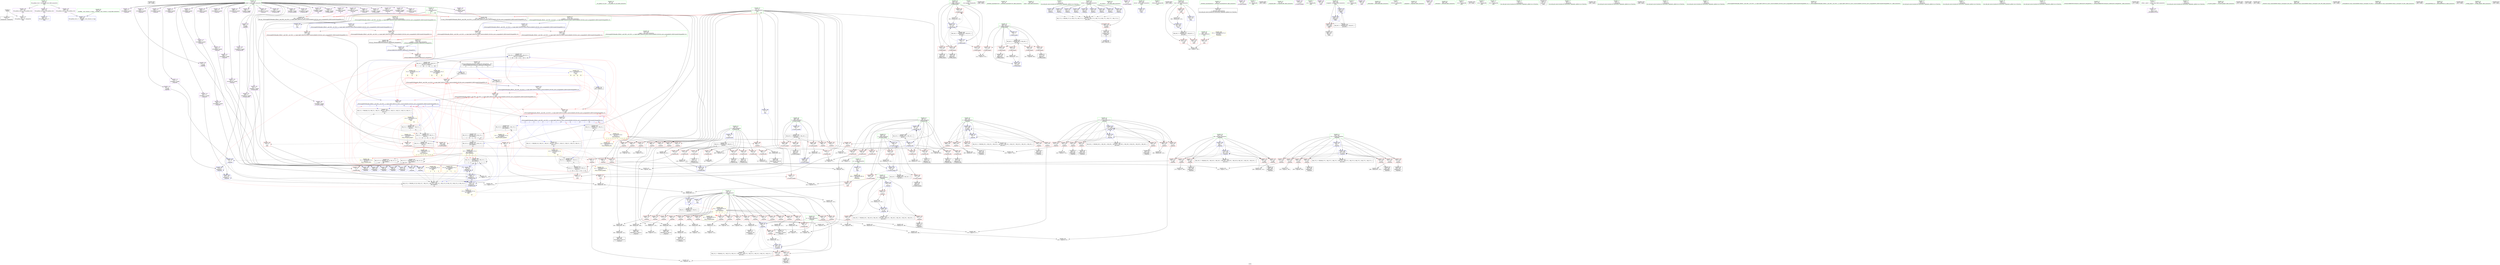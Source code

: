 digraph "SVFG" {
	label="SVFG";

	Node0x55e9f4b9f4a0 [shape=record,color=grey,label="{NodeID: 0\nNullPtr}"];
	Node0x55e9f4b9f4a0 -> Node0x55e9f4bc0db0[style=solid];
	Node0x55e9f4b9f4a0 -> Node0x55e9f4bce8c0[style=solid];
	Node0x55e9f4c33820 [shape=record,color=black,label="{NodeID: 692\n587 = PHI()\n}"];
	Node0x55e9f4bff2d0 [shape=record,color=black,label="{NodeID: 526\nMR_52V_3 = PHI(MR_52V_4, MR_52V_2, )\npts\{10 12 190000 \}\n|{|<s1>16|<s2>16|<s3>16|<s4>16|<s5>16}}"];
	Node0x55e9f4bff2d0 -> Node0x55e9f4bf6390[style=dashed];
	Node0x55e9f4bff2d0:s1 -> Node0x55e9f4bccea0[style=dashed,color=red];
	Node0x55e9f4bff2d0:s2 -> Node0x55e9f4bccf70[style=dashed,color=red];
	Node0x55e9f4bff2d0:s3 -> Node0x55e9f4bcd040[style=dashed,color=red];
	Node0x55e9f4bff2d0:s4 -> Node0x55e9f4bd0b10[style=dashed,color=red];
	Node0x55e9f4bff2d0:s5 -> Node0x55e9f4bd0be0[style=dashed,color=red];
	Node0x55e9f4bdb0a0 [shape=record,color=grey,label="{NodeID: 443\n452 = cmp(450, 451, )\n}"];
	Node0x55e9f4bceb60 [shape=record,color=blue,label="{NodeID: 277\n91\<--93\narrayidx7\<--\n_Z10greed_fillv\n}"];
	Node0x55e9f4bceb60 -> Node0x55e9f4bceb60[style=dashed];
	Node0x55e9f4bceb60 -> Node0x55e9f4bcec30[style=dashed];
	Node0x55e9f4bceb60 -> Node0x55e9f4bced00[style=dashed];
	Node0x55e9f4bceb60 -> Node0x55e9f4bf5490[style=dashed];
	Node0x55e9f4bc2810 [shape=record,color=red,label="{NodeID: 194\n70\<--64\n\<--i\n_Z10greed_fillv\n}"];
	Node0x55e9f4bc2810 -> Node0x55e9f4bdd920[style=solid];
	Node0x55e9f4bbf160 [shape=record,color=purple,label="{NodeID: 111\n169\<--17\narrayidx\<--graph\n_Z5greedv\n}"];
	Node0x55e9f4bbdbb0 [shape=record,color=green,label="{NodeID: 28\n39\<--40\n__cxx_global_var_init\<--__cxx_global_var_init_field_insensitive\n}"];
	Node0x55e9f4bd0220 [shape=record,color=blue,label="{NodeID: 305\n335\<--9\narrayidx90\<--\n_Z5greedv\n}"];
	Node0x55e9f4bd0220 -> Node0x55e9f4bfe3d0[style=dashed];
	Node0x55e9f4bc3ed0 [shape=record,color=red,label="{NodeID: 222\n283\<--143\n\<--j\n_Z5greedv\n}"];
	Node0x55e9f4bc3ed0 -> Node0x55e9f4bc1a40[style=solid];
	Node0x55e9f4bc5990 [shape=record,color=purple,label="{NodeID: 139\n524\<--17\narrayidx7\<--graph\n_Z10flip_graphv\n}"];
	Node0x55e9f4bc04d0 [shape=record,color=green,label="{NodeID: 56\n502\<--503\nj\<--j_field_insensitive\n_Z10flip_graphv\n}"];
	Node0x55e9f4bc04d0 -> Node0x55e9f4bcdad0[style=solid];
	Node0x55e9f4bc04d0 -> Node0x55e9f4bcdba0[style=solid];
	Node0x55e9f4bc04d0 -> Node0x55e9f4bcdc70[style=solid];
	Node0x55e9f4bc04d0 -> Node0x55e9f4bcdd40[style=solid];
	Node0x55e9f4bc04d0 -> Node0x55e9f4bd10c0[style=solid];
	Node0x55e9f4bc04d0 -> Node0x55e9f4bd1190[style=solid];
	Node0x55e9f4bf6390 [shape=record,color=black,label="{NodeID: 499\nMR_52V_2 = PHI(MR_52V_3, MR_52V_1, )\npts\{10 12 190000 \}\n|{|<s1>29|<s2>29|<s3>29}}"];
	Node0x55e9f4bf6390 -> Node0x55e9f4bff2d0[style=dashed];
	Node0x55e9f4bf6390:s1 -> Node0x55e9f4c0d260[style=dashed,color=blue];
	Node0x55e9f4bf6390:s2 -> Node0x55e9f4c0d3c0[style=dashed,color=blue];
	Node0x55e9f4bf6390:s3 -> Node0x55e9f4c0d4a0[style=dashed,color=blue];
	Node0x55e9f4bd8820 [shape=record,color=grey,label="{NodeID: 416\n303 = Binary(302, 118, )\n}"];
	Node0x55e9f4bd8820 -> Node0x55e9f4bcfee0[style=solid];
	Node0x55e9f4bcd450 [shape=record,color=red,label="{NodeID: 250\n457\<--440\n\<--j\n_Z11print_graphv\n}"];
	Node0x55e9f4bcd450 -> Node0x55e9f4bbf550[style=solid];
	Node0x55e9f4bc70b0 [shape=record,color=red,label="{NodeID: 167\n388\<--11\n\<--c\n_Z5greedv\n}"];
	Node0x55e9f4bc70b0 -> Node0x55e9f4bd8ca0[style=solid];
	Node0x55e9f4bc1cb0 [shape=record,color=black,label="{NodeID: 84\n331\<--330\nidxprom87\<--\n_Z5greedv\n}"];
	Node0x55e9f4b85b30 [shape=record,color=green,label="{NodeID: 1\n7\<--1\n__dso_handle\<--dummyObj\nGlob }"];
	Node0x55e9f4c33920 [shape=record,color=black,label="{NodeID: 693\n588 = PHI()\n}"];
	Node0x55e9f4bdb220 [shape=record,color=grey,label="{NodeID: 444\n574 = cmp(572, 573, )\n}"];
	Node0x55e9f4bcec30 [shape=record,color=blue,label="{NodeID: 278\n108\<--9\narrayidx13\<--\n_Z10greed_fillv\n}"];
	Node0x55e9f4bcec30 -> Node0x55e9f4bceb60[style=dashed];
	Node0x55e9f4bcec30 -> Node0x55e9f4bcec30[style=dashed];
	Node0x55e9f4bcec30 -> Node0x55e9f4bced00[style=dashed];
	Node0x55e9f4bcec30 -> Node0x55e9f4bf5490[style=dashed];
	Node0x55e9f4bc28e0 [shape=record,color=red,label="{NodeID: 195\n80\<--64\n\<--i\n_Z10greed_fillv\n}"];
	Node0x55e9f4bc28e0 -> Node0x55e9f4bdd7a0[style=solid];
	Node0x55e9f4bbf230 [shape=record,color=purple,label="{NodeID: 112\n170\<--17\narrayidx4\<--graph\n_Z5greedv\n}"];
	Node0x55e9f4bbf230 -> Node0x55e9f4bcf1e0[style=solid];
	Node0x55e9f4bbdc80 [shape=record,color=green,label="{NodeID: 29\n43\<--44\n_ZNSt8ios_base4InitC1Ev\<--_ZNSt8ios_base4InitC1Ev_field_insensitive\n}"];
	Node0x55e9f4bd02f0 [shape=record,color=blue,label="{NodeID: 306\n349\<--9\narrayidx99\<--\n_Z5greedv\n}"];
	Node0x55e9f4bd02f0 -> Node0x55e9f4bfe3d0[style=dashed];
	Node0x55e9f4bc3fa0 [shape=record,color=red,label="{NodeID: 223\n291\<--143\n\<--j\n_Z5greedv\n}"];
	Node0x55e9f4bc3fa0 -> Node0x55e9f4bc1be0[style=solid];
	Node0x55e9f4bc5a60 [shape=record,color=purple,label="{NodeID: 140\n527\<--17\narrayidx9\<--graph\n_Z10flip_graphv\n|{<s0>16}}"];
	Node0x55e9f4bc5a60:s0 -> Node0x55e9f4c341f0[style=solid,color=red];
	Node0x55e9f4bc05a0 [shape=record,color=green,label="{NodeID: 57\n540\<--541\nmain\<--main_field_insensitive\n}"];
	Node0x55e9f4bf68c0 [shape=record,color=black,label="{NodeID: 500\nMR_45V_2 = PHI(MR_45V_4, MR_45V_1, )\npts\{441 \}\n}"];
	Node0x55e9f4bf68c0 -> Node0x55e9f4bd0d80[style=dashed];
	Node0x55e9f4bd89a0 [shape=record,color=grey,label="{NodeID: 417\n97 = Binary(95, 96, )\n}"];
	Node0x55e9f4bd89a0 -> Node0x55e9f4bc9ba0[style=solid];
	Node0x55e9f4bcd520 [shape=record,color=red,label="{NodeID: 251\n474\<--440\n\<--j\n_Z11print_graphv\n}"];
	Node0x55e9f4bcd520 -> Node0x55e9f4bda4a0[style=solid];
	Node0x55e9f4bc7180 [shape=record,color=red,label="{NodeID: 168\n393\<--11\n\<--c\n_Z5greedv\n}"];
	Node0x55e9f4bc7180 -> Node0x55e9f4bca020[style=solid];
	Node0x55e9f4bc1d80 [shape=record,color=black,label="{NodeID: 85\n334\<--333\nidxprom89\<--\n_Z5greedv\n}"];
	Node0x55e9f4ba7450 [shape=record,color=green,label="{NodeID: 2\n9\<--1\n\<--dummyObj\nCan only get source location for instruction, argument, global var or function.}"];
	Node0x55e9f4c339f0 [shape=record,color=black,label="{NodeID: 694\n589 = PHI(134, )\n}"];
	Node0x55e9f4bffd00 [shape=record,color=black,label="{NodeID: 528\nMR_2V_4 = PHI(MR_2V_3, MR_2V_2, )\npts\{10 \}\n|{<s0>26}}"];
	Node0x55e9f4bffd00:s0 -> Node0x55e9f4c04720[style=dashed,color=red];
	Node0x55e9f4bdb3a0 [shape=record,color=grey,label="{NodeID: 445\n254 = cmp(250, 253, )\n}"];
	Node0x55e9f4bced00 [shape=record,color=blue,label="{NodeID: 279\n116\<--118\narrayidx18\<--\n_Z10greed_fillv\n}"];
	Node0x55e9f4bced00 -> Node0x55e9f4bceb60[style=dashed];
	Node0x55e9f4bced00 -> Node0x55e9f4bcec30[style=dashed];
	Node0x55e9f4bced00 -> Node0x55e9f4bced00[style=dashed];
	Node0x55e9f4bced00 -> Node0x55e9f4bf5490[style=dashed];
	Node0x55e9f4bc29b0 [shape=record,color=red,label="{NodeID: 196\n86\<--64\n\<--i\n_Z10greed_fillv\n}"];
	Node0x55e9f4bc29b0 -> Node0x55e9f4bc1080[style=solid];
	Node0x55e9f4bbf300 [shape=record,color=purple,label="{NodeID: 113\n186\<--17\narrayidx10\<--graph\n_Z5greedv\n}"];
	Node0x55e9f4bbdd80 [shape=record,color=green,label="{NodeID: 30\n49\<--50\n__cxa_atexit\<--__cxa_atexit_field_insensitive\n}"];
	Node0x55e9f4c05010 [shape=record,color=yellow,style=double,label="{NodeID: 556\n12V_1 = ENCHI(MR_12V_0)\npts\{190000 \}\nFun[_Z5greedv]|{|<s6>3|<s7>4|<s8>5|<s9>7}}"];
	Node0x55e9f4c05010 -> Node0x55e9f4bcf040[style=dashed];
	Node0x55e9f4c05010 -> Node0x55e9f4bcffb0[style=dashed];
	Node0x55e9f4c05010 -> Node0x55e9f4bd0630[style=dashed];
	Node0x55e9f4c05010 -> Node0x55e9f4bfcfd0[style=dashed];
	Node0x55e9f4c05010 -> Node0x55e9f4bfd9d0[style=dashed];
	Node0x55e9f4c05010 -> Node0x55e9f4bfe3d0[style=dashed];
	Node0x55e9f4c05010:s6 -> Node0x55e9f4bf5490[style=dashed,color=red];
	Node0x55e9f4c05010:s7 -> Node0x55e9f4bf5490[style=dashed,color=red];
	Node0x55e9f4c05010:s8 -> Node0x55e9f4bf5490[style=dashed,color=red];
	Node0x55e9f4c05010:s9 -> Node0x55e9f4bf5490[style=dashed,color=red];
	Node0x55e9f4bd03c0 [shape=record,color=blue,label="{NodeID: 307\n357\<--118\narrayidx104\<--\n_Z5greedv\n}"];
	Node0x55e9f4bd03c0 -> Node0x55e9f4bfe3d0[style=dashed];
	Node0x55e9f4bc4070 [shape=record,color=red,label="{NodeID: 224\n297\<--143\n\<--j\n_Z5greedv\n}"];
	Node0x55e9f4bc4070 -> Node0x55e9f4bd8e20[style=solid];
	Node0x55e9f4bc5b30 [shape=record,color=purple,label="{NodeID: 141\n462\<--21\n\<--.str\n_Z11print_graphv\n}"];
	Node0x55e9f4bc06a0 [shape=record,color=green,label="{NodeID: 58\n543\<--544\nretval\<--retval_field_insensitive\nmain\n}"];
	Node0x55e9f4bc06a0 -> Node0x55e9f4bd1330[style=solid];
	Node0x55e9f4bf6dc0 [shape=record,color=black,label="{NodeID: 501\nMR_43V_3 = PHI(MR_43V_4, MR_43V_2, )\npts\{439 \}\n}"];
	Node0x55e9f4bf6dc0 -> Node0x55e9f4bcd110[style=dashed];
	Node0x55e9f4bf6dc0 -> Node0x55e9f4bcd1e0[style=dashed];
	Node0x55e9f4bf6dc0 -> Node0x55e9f4bcd2b0[style=dashed];
	Node0x55e9f4bf6dc0 -> Node0x55e9f4bd0f20[style=dashed];
	Node0x55e9f4bd8b20 [shape=record,color=grey,label="{NodeID: 418\n395 = Binary(394, 118, )\n}"];
	Node0x55e9f4bd8b20 -> Node0x55e9f4bc2330[style=solid];
	Node0x55e9f4bcd5f0 [shape=record,color=red,label="{NodeID: 252\n460\<--459\n\<--arrayidx5\n_Z11print_graphv\n}"];
	Node0x55e9f4bc7250 [shape=record,color=red,label="{NodeID: 169\n398\<--11\n\<--c\n_Z5greedv\n}"];
	Node0x55e9f4bc7250 -> Node0x55e9f4bd8fa0[style=solid];
	Node0x55e9f4bc1e50 [shape=record,color=black,label="{NodeID: 86\n345\<--344\nidxprom96\<--\n_Z5greedv\n}"];
	Node0x55e9f4bbcaa0 [shape=record,color=green,label="{NodeID: 3\n20\<--1\n_ZSt4cout\<--dummyObj\nGlob }"];
	Node0x55e9f4c33b20 [shape=record,color=black,label="{NodeID: 695\n592 = PHI()\n}"];
	Node0x55e9f4c00200 [shape=record,color=black,label="{NodeID: 529\nMR_4V_4 = PHI(MR_4V_3, MR_4V_2, )\npts\{12 \}\n|{<s0>26}}"];
	Node0x55e9f4c00200:s0 -> Node0x55e9f4c04830[style=dashed,color=red];
	Node0x55e9f4bdb520 [shape=record,color=grey,label="{NodeID: 446\n559 = cmp(557, 558, )\n}"];
	Node0x55e9f4bcedd0 [shape=record,color=blue,label="{NodeID: 280\n66\<--123\nj\<--inc\n_Z10greed_fillv\n}"];
	Node0x55e9f4bcedd0 -> Node0x55e9f4bc2dc0[style=dashed];
	Node0x55e9f4bcedd0 -> Node0x55e9f4bc2e90[style=dashed];
	Node0x55e9f4bcedd0 -> Node0x55e9f4bc2f60[style=dashed];
	Node0x55e9f4bcedd0 -> Node0x55e9f4bc3030[style=dashed];
	Node0x55e9f4bcedd0 -> Node0x55e9f4bc3100[style=dashed];
	Node0x55e9f4bcedd0 -> Node0x55e9f4bc31d0[style=dashed];
	Node0x55e9f4bcedd0 -> Node0x55e9f4bc32a0[style=dashed];
	Node0x55e9f4bcedd0 -> Node0x55e9f4bcedd0[style=dashed];
	Node0x55e9f4bcedd0 -> Node0x55e9f4bf4f90[style=dashed];
	Node0x55e9f4bc2a80 [shape=record,color=red,label="{NodeID: 197\n95\<--64\n\<--i\n_Z10greed_fillv\n}"];
	Node0x55e9f4bc2a80 -> Node0x55e9f4bd89a0[style=solid];
	Node0x55e9f4bbf3d0 [shape=record,color=purple,label="{NodeID: 114\n187\<--17\narrayidx11\<--graph\n_Z5greedv\n}"];
	Node0x55e9f4bbf3d0 -> Node0x55e9f4bcf450[style=solid];
	Node0x55e9f4bbde80 [shape=record,color=green,label="{NodeID: 31\n48\<--54\n_ZNSt8ios_base4InitD1Ev\<--_ZNSt8ios_base4InitD1Ev_field_insensitive\n}"];
	Node0x55e9f4bbde80 -> Node0x55e9f4bc0f80[style=solid];
	Node0x55e9f4bee690 [shape=record,color=black,label="{NodeID: 474\nMR_2V_2 = PHI(MR_2V_9, MR_2V_1, )\npts\{10 \}\n|{|<s3>21|<s4>21|<s5>21}}"];
	Node0x55e9f4bee690 -> Node0x55e9f4bc66f0[style=dashed];
	Node0x55e9f4bee690 -> Node0x55e9f4bc67c0[style=dashed];
	Node0x55e9f4bee690 -> Node0x55e9f4bffd00[style=dashed];
	Node0x55e9f4bee690:s3 -> Node0x55e9f4bccea0[style=dashed,color=red];
	Node0x55e9f4bee690:s4 -> Node0x55e9f4bccf70[style=dashed,color=red];
	Node0x55e9f4bee690:s5 -> Node0x55e9f4bd0b10[style=dashed,color=red];
	Node0x55e9f4bd0490 [shape=record,color=blue,label="{NodeID: 308\n147\<--363\nj77\<--inc108\n_Z5greedv\n}"];
	Node0x55e9f4bd0490 -> Node0x55e9f4bcc5b0[style=dashed];
	Node0x55e9f4bd0490 -> Node0x55e9f4bcc680[style=dashed];
	Node0x55e9f4bd0490 -> Node0x55e9f4bcc750[style=dashed];
	Node0x55e9f4bd0490 -> Node0x55e9f4bcc820[style=dashed];
	Node0x55e9f4bd0490 -> Node0x55e9f4bcc8f0[style=dashed];
	Node0x55e9f4bd0490 -> Node0x55e9f4bcc9c0[style=dashed];
	Node0x55e9f4bd0490 -> Node0x55e9f4bcca90[style=dashed];
	Node0x55e9f4bd0490 -> Node0x55e9f4bd0150[style=dashed];
	Node0x55e9f4bd0490 -> Node0x55e9f4bd0490[style=dashed];
	Node0x55e9f4bd0490 -> Node0x55e9f4bfcad0[style=dashed];
	Node0x55e9f4bc4140 [shape=record,color=red,label="{NodeID: 225\n311\<--145\n\<--i73\n_Z5greedv\n}"];
	Node0x55e9f4bc4140 -> Node0x55e9f4bdc2a0[style=solid];
	Node0x55e9f4bc5c00 [shape=record,color=purple,label="{NodeID: 142\n467\<--23\n\<--.str.1\n_Z11print_graphv\n}"];
	Node0x55e9f4bc0770 [shape=record,color=green,label="{NodeID: 59\n545\<--546\nt\<--t_field_insensitive\nmain\n}"];
	Node0x55e9f4bc0770 -> Node0x55e9f4bcde10[style=solid];
	Node0x55e9f4bd8ca0 [shape=record,color=grey,label="{NodeID: 419\n389 = Binary(387, 388, )\n}"];
	Node0x55e9f4bd8ca0 -> Node0x55e9f4bc2260[style=solid];
	Node0x55e9f4bcd6c0 [shape=record,color=red,label="{NodeID: 253\n506\<--500\n\<--i\n_Z10flip_graphv\n}"];
	Node0x55e9f4bcd6c0 -> Node0x55e9f4bdaf20[style=solid];
	Node0x55e9f4bc7320 [shape=record,color=red,label="{NodeID: 170\n451\<--11\n\<--c\n_Z11print_graphv\n}"];
	Node0x55e9f4bc7320 -> Node0x55e9f4bdb0a0[style=solid];
	Node0x55e9f4bc1f20 [shape=record,color=black,label="{NodeID: 87\n348\<--347\nidxprom98\<--\n_Z5greedv\n}"];
	Node0x55e9f4bbcb30 [shape=record,color=green,label="{NodeID: 4\n21\<--1\n.str\<--dummyObj\nGlob }"];
	Node0x55e9f4c33c20 [shape=record,color=black,label="{NodeID: 696\n593 = PHI()\n}"];
	Node0x55e9f4bdb6a0 [shape=record,color=grey,label="{NodeID: 447\n264 = cmp(262, 263, )\n}"];
	Node0x55e9f4bceea0 [shape=record,color=blue,label="{NodeID: 281\n64\<--128\ni\<--inc21\n_Z10greed_fillv\n}"];
	Node0x55e9f4bceea0 -> Node0x55e9f4bf4a90[style=dashed];
	Node0x55e9f4bc2b50 [shape=record,color=red,label="{NodeID: 198\n103\<--64\n\<--i\n_Z10greed_fillv\n}"];
	Node0x55e9f4bc2b50 -> Node0x55e9f4bc1220[style=solid];
	Node0x55e9f4bc4690 [shape=record,color=purple,label="{NodeID: 115\n229\<--17\narrayidx29\<--graph\n_Z5greedv\n}"];
	Node0x55e9f4bbdf80 [shape=record,color=green,label="{NodeID: 32\n61\<--62\n_Z10greed_fillv\<--_Z10greed_fillv_field_insensitive\n}"];
	Node0x55e9f4beeb90 [shape=record,color=black,label="{NodeID: 475\nMR_4V_2 = PHI(MR_4V_9, MR_4V_1, )\npts\{12 \}\n|{|<s3>21|<s4>21|<s5>21|<s6>21}}"];
	Node0x55e9f4beeb90 -> Node0x55e9f4bc73f0[style=dashed];
	Node0x55e9f4beeb90 -> Node0x55e9f4bc74c0[style=dashed];
	Node0x55e9f4beeb90 -> Node0x55e9f4c00200[style=dashed];
	Node0x55e9f4beeb90:s3 -> Node0x55e9f4bccea0[style=dashed,color=red];
	Node0x55e9f4beeb90:s4 -> Node0x55e9f4bccf70[style=dashed,color=red];
	Node0x55e9f4beeb90:s5 -> Node0x55e9f4bcd040[style=dashed,color=red];
	Node0x55e9f4beeb90:s6 -> Node0x55e9f4bd0be0[style=dashed,color=red];
	Node0x55e9f4bd0560 [shape=record,color=blue,label="{NodeID: 309\n145\<--368\ni73\<--inc111\n_Z5greedv\n}"];
	Node0x55e9f4bd0560 -> Node0x55e9f4bc4140[style=dashed];
	Node0x55e9f4bd0560 -> Node0x55e9f4bc4210[style=dashed];
	Node0x55e9f4bd0560 -> Node0x55e9f4bc42e0[style=dashed];
	Node0x55e9f4bd0560 -> Node0x55e9f4bc43b0[style=dashed];
	Node0x55e9f4bd0560 -> Node0x55e9f4bc4480[style=dashed];
	Node0x55e9f4bd0560 -> Node0x55e9f4bc4550[style=dashed];
	Node0x55e9f4bd0560 -> Node0x55e9f4bcc520[style=dashed];
	Node0x55e9f4bd0560 -> Node0x55e9f4bd0560[style=dashed];
	Node0x55e9f4bd0560 -> Node0x55e9f4bfc5d0[style=dashed];
	Node0x55e9f4bc4210 [shape=record,color=red,label="{NodeID: 226\n321\<--145\n\<--i73\n_Z5greedv\n}"];
	Node0x55e9f4bc4210 -> Node0x55e9f4bdbfa0[style=solid];
	Node0x55e9f4bc5cd0 [shape=record,color=purple,label="{NodeID: 143\n470\<--25\n\<--.str.2\n_Z11print_graphv\n}"];
	Node0x55e9f4bc0840 [shape=record,color=green,label="{NodeID: 60\n547\<--548\ntest\<--test_field_insensitive\nmain\n}"];
	Node0x55e9f4bc0840 -> Node0x55e9f4bcdee0[style=solid];
	Node0x55e9f4bc0840 -> Node0x55e9f4bcdfb0[style=solid];
	Node0x55e9f4bc0840 -> Node0x55e9f4bce080[style=solid];
	Node0x55e9f4bc0840 -> Node0x55e9f4bd1400[style=solid];
	Node0x55e9f4bc0840 -> Node0x55e9f4bd1740[style=solid];
	Node0x55e9f4bd8e20 [shape=record,color=grey,label="{NodeID: 420\n298 = Binary(297, 118, )\n}"];
	Node0x55e9f4bd8e20 -> Node0x55e9f4bcfe10[style=solid];
	Node0x55e9f4bcd790 [shape=record,color=red,label="{NodeID: 254\n513\<--500\n\<--i\n_Z10flip_graphv\n}"];
	Node0x55e9f4bcd790 -> Node0x55e9f4bdbca0[style=solid];
	Node0x55e9f4bc73f0 [shape=record,color=red,label="{NodeID: 171\n565\<--11\n\<--c\nmain\n}"];
	Node0x55e9f4bc73f0 -> Node0x55e9f4bd83a0[style=solid];
	Node0x55e9f4bc1ff0 [shape=record,color=black,label="{NodeID: 88\n353\<--352\nidxprom101\<--\n_Z5greedv\n}"];
	Node0x55e9f4bbcbc0 [shape=record,color=green,label="{NodeID: 5\n23\<--1\n.str.1\<--dummyObj\nGlob }"];
	Node0x55e9f4c33cf0 [shape=record,color=black,label="{NodeID: 697\n409 = PHI(233, 391, 521, 8, 8, )\n0th arg _ZSt4swapIiENSt9enable_ifIXsr6__and_ISt6__not_ISt15__is_tuple_likeIT_EESt21is_move_constructibleIS3_ESt18is_move_assignableIS3_EEE5valueEvE4typeERS3_SC_ }"];
	Node0x55e9f4c33cf0 -> Node0x55e9f4bd08a0[style=solid];
	Node0x55e9f4c00c00 [shape=record,color=black,label="{NodeID: 531\nMR_12V_4 = PHI(MR_12V_3, MR_12V_2, )\npts\{190000 \}\n|{<s0>26}}"];
	Node0x55e9f4c00c00:s0 -> Node0x55e9f4c05010[style=dashed,color=red];
	Node0x55e9f4bdb820 [shape=record,color=grey,label="{NodeID: 448\n258 = cmp(257, 9, )\n}"];
	Node0x55e9f4bcef70 [shape=record,color=blue,label="{NodeID: 282\n135\<--154\nretval\<--\n_Z5greedv\n}"];
	Node0x55e9f4bcef70 -> Node0x55e9f4bfacd0[style=dashed];
	Node0x55e9f4bc2c20 [shape=record,color=red,label="{NodeID: 199\n111\<--64\n\<--i\n_Z10greed_fillv\n}"];
	Node0x55e9f4bc2c20 -> Node0x55e9f4bc13c0[style=solid];
	Node0x55e9f4bc4720 [shape=record,color=purple,label="{NodeID: 116\n233\<--17\narrayidx32\<--graph\n_Z5greedv\n|{<s0>6}}"];
	Node0x55e9f4bc4720:s0 -> Node0x55e9f4c33cf0[style=solid,color=red];
	Node0x55e9f4bbe080 [shape=record,color=green,label="{NodeID: 33\n64\<--65\ni\<--i_field_insensitive\n_Z10greed_fillv\n}"];
	Node0x55e9f4bbe080 -> Node0x55e9f4bc2810[style=solid];
	Node0x55e9f4bbe080 -> Node0x55e9f4bc28e0[style=solid];
	Node0x55e9f4bbe080 -> Node0x55e9f4bc29b0[style=solid];
	Node0x55e9f4bbe080 -> Node0x55e9f4bc2a80[style=solid];
	Node0x55e9f4bbe080 -> Node0x55e9f4bc2b50[style=solid];
	Node0x55e9f4bbe080 -> Node0x55e9f4bc2c20[style=solid];
	Node0x55e9f4bbe080 -> Node0x55e9f4bc2cf0[style=solid];
	Node0x55e9f4bbe080 -> Node0x55e9f4bce9c0[style=solid];
	Node0x55e9f4bbe080 -> Node0x55e9f4bceea0[style=solid];
	Node0x55e9f4bef090 [shape=record,color=black,label="{NodeID: 476\nMR_6V_2 = PHI(MR_6V_3, MR_6V_1, )\npts\{16 \}\n}"];
	Node0x55e9f4bef090 -> Node0x55e9f4bd14d0[style=dashed];
	Node0x55e9f4bd0630 [shape=record,color=blue,label="{NodeID: 310\n371\<--93\n\<--\n_Z5greedv\n}"];
	Node0x55e9f4bd0630 -> Node0x55e9f4bfcfd0[style=dashed];
	Node0x55e9f4bc42e0 [shape=record,color=red,label="{NodeID: 227\n330\<--145\n\<--i73\n_Z5greedv\n}"];
	Node0x55e9f4bc42e0 -> Node0x55e9f4bc1cb0[style=solid];
	Node0x55e9f4bc5da0 [shape=record,color=purple,label="{NodeID: 144\n580\<--28\n\<--.str.3\nmain\n}"];
	Node0x55e9f4bc0910 [shape=record,color=green,label="{NodeID: 61\n549\<--550\nswapped\<--swapped_field_insensitive\nmain\n}"];
	Node0x55e9f4bc0910 -> Node0x55e9f4bce150[style=solid];
	Node0x55e9f4bc0910 -> Node0x55e9f4bd15a0[style=solid];
	Node0x55e9f4bc0910 -> Node0x55e9f4bd1670[style=solid];
	Node0x55e9f4c0c930 [shape=record,color=yellow,style=double,label="{NodeID: 670\n12V_28 = CSCHI(MR_12V_1)\npts\{190000 \}\nCS[]|{|<s1>8|<s2>8|<s3>8}}"];
	Node0x55e9f4c0c930 -> Node0x55e9f4bfcfd0[style=dashed];
	Node0x55e9f4c0c930:s1 -> Node0x55e9f4bccea0[style=dashed,color=red];
	Node0x55e9f4c0c930:s2 -> Node0x55e9f4bccf70[style=dashed,color=red];
	Node0x55e9f4c0c930:s3 -> Node0x55e9f4bd0b10[style=dashed,color=red];
	Node0x55e9f4bd8fa0 [shape=record,color=grey,label="{NodeID: 421\n399 = Binary(398, 118, )\n}"];
	Node0x55e9f4bd8fa0 -> Node0x55e9f4bc2400[style=solid];
	Node0x55e9f4bcd860 [shape=record,color=red,label="{NodeID: 255\n516\<--500\n\<--i\n_Z10flip_graphv\n}"];
	Node0x55e9f4bcd860 -> Node0x55e9f4bbf620[style=solid];
	Node0x55e9f4bc74c0 [shape=record,color=red,label="{NodeID: 172\n573\<--11\n\<--c\nmain\n}"];
	Node0x55e9f4bc74c0 -> Node0x55e9f4bdb220[style=solid];
	Node0x55e9f4bc20c0 [shape=record,color=black,label="{NodeID: 89\n356\<--355\nidxprom103\<--\n_Z5greedv\n}"];
	Node0x55e9f4bbcc50 [shape=record,color=green,label="{NodeID: 6\n25\<--1\n.str.2\<--dummyObj\nGlob }"];
	Node0x55e9f4c341f0 [shape=record,color=black,label="{NodeID: 698\n410 = PHI(239, 401, 527, 11, 11, )\n1st arg _ZSt4swapIiENSt9enable_ifIXsr6__and_ISt6__not_ISt15__is_tuple_likeIT_EESt21is_move_constructibleIS3_ESt18is_move_assignableIS3_EEE5valueEvE4typeERS3_SC_ }"];
	Node0x55e9f4c341f0 -> Node0x55e9f4bd0970[style=solid];
	Node0x55e9f4bdb9a0 [shape=record,color=grey,label="{NodeID: 449\n380 = cmp(379, 118, )\n}"];
	Node0x55e9f4bcf040 [shape=record,color=blue,label="{NodeID: 283\n159\<--93\n\<--\n_Z5greedv\n}"];
	Node0x55e9f4bcf040 -> Node0x55e9f4bcf1e0[style=dashed];
	Node0x55e9f4bcf040 -> Node0x55e9f4bcf450[style=dashed];
	Node0x55e9f4bcf040 -> Node0x55e9f4bfcfd0[style=dashed];
	Node0x55e9f4bc2cf0 [shape=record,color=red,label="{NodeID: 200\n127\<--64\n\<--i\n_Z10greed_fillv\n}"];
	Node0x55e9f4bc2cf0 -> Node0x55e9f4bd9d20[style=solid];
	Node0x55e9f4bc47b0 [shape=record,color=purple,label="{NodeID: 117\n238\<--17\narrayidx35\<--graph\n_Z5greedv\n}"];
	Node0x55e9f4bbe150 [shape=record,color=green,label="{NodeID: 34\n66\<--67\nj\<--j_field_insensitive\n_Z10greed_fillv\n}"];
	Node0x55e9f4bbe150 -> Node0x55e9f4bc2dc0[style=solid];
	Node0x55e9f4bbe150 -> Node0x55e9f4bc2e90[style=solid];
	Node0x55e9f4bbe150 -> Node0x55e9f4bc2f60[style=solid];
	Node0x55e9f4bbe150 -> Node0x55e9f4bc3030[style=solid];
	Node0x55e9f4bbe150 -> Node0x55e9f4bc3100[style=solid];
	Node0x55e9f4bbe150 -> Node0x55e9f4bc31d0[style=solid];
	Node0x55e9f4bbe150 -> Node0x55e9f4bc32a0[style=solid];
	Node0x55e9f4bbe150 -> Node0x55e9f4bcea90[style=solid];
	Node0x55e9f4bbe150 -> Node0x55e9f4bcedd0[style=solid];
	Node0x55e9f4bef590 [shape=record,color=black,label="{NodeID: 477\nMR_63V_3 = PHI(MR_63V_4, MR_63V_2, )\npts\{548 \}\n}"];
	Node0x55e9f4bef590 -> Node0x55e9f4bcdee0[style=dashed];
	Node0x55e9f4bef590 -> Node0x55e9f4bcdfb0[style=dashed];
	Node0x55e9f4bef590 -> Node0x55e9f4bce080[style=dashed];
	Node0x55e9f4bef590 -> Node0x55e9f4bd1740[style=dashed];
	Node0x55e9f4bd0700 [shape=record,color=blue,label="{NodeID: 311\n135\<--154\nretval\<--\n_Z5greedv\n}"];
	Node0x55e9f4bd0700 -> Node0x55e9f4bfacd0[style=dashed];
	Node0x55e9f4bc43b0 [shape=record,color=red,label="{NodeID: 228\n338\<--145\n\<--i73\n_Z5greedv\n}"];
	Node0x55e9f4bc43b0 -> Node0x55e9f4bdac20[style=solid];
	Node0x55e9f4bc5e70 [shape=record,color=purple,label="{NodeID: 145\n586\<--30\n\<--.str.4\nmain\n}"];
	Node0x55e9f4bc09e0 [shape=record,color=green,label="{NodeID: 62\n553\<--554\n_ZNSirsERi\<--_ZNSirsERi_field_insensitive\n}"];
	Node0x55e9f4bd9120 [shape=record,color=grey,label="{NodeID: 422\n326 = Binary(325, 215, )\n}"];
	Node0x55e9f4bd9120 -> Node0x55e9f4bd92a0[style=solid];
	Node0x55e9f4bcd930 [shape=record,color=red,label="{NodeID: 256\n525\<--500\n\<--i\n_Z10flip_graphv\n}"];
	Node0x55e9f4bcd930 -> Node0x55e9f4bbf890[style=solid];
	Node0x55e9f4bc7590 [shape=record,color=red,label="{NodeID: 173\n567\<--13\n\<--m\nmain\n}"];
	Node0x55e9f4bc7590 -> Node0x55e9f4bd8220[style=solid];
	Node0x55e9f4bc2190 [shape=record,color=black,label="{NodeID: 90\n385\<--384\nidxprom119\<--div118\n_Z5greedv\n}"];
	Node0x55e9f4bbcce0 [shape=record,color=green,label="{NodeID: 7\n27\<--1\n_ZSt3cin\<--dummyObj\nGlob }"];
	Node0x55e9f4c34430 [shape=record,color=black,label="{NodeID: 699\n615 = PHI(419, 425, 415, )\n0th arg _ZSt4moveIRiEONSt16remove_referenceIT_E4typeEOS2_ }"];
	Node0x55e9f4c34430 -> Node0x55e9f4bd1810[style=solid];
	Node0x55e9f4bdbb20 [shape=record,color=grey,label="{NodeID: 450\n197 = cmp(196, 198, )\n}"];
	Node0x55e9f4bcf110 [shape=record,color=blue,label="{NodeID: 284\n137\<--118\ni\<--\n_Z5greedv\n}"];
	Node0x55e9f4bcf110 -> Node0x55e9f4bc3440[style=dashed];
	Node0x55e9f4bcf110 -> Node0x55e9f4bc3510[style=dashed];
	Node0x55e9f4bcf110 -> Node0x55e9f4bc35e0[style=dashed];
	Node0x55e9f4bcf110 -> Node0x55e9f4bcf2b0[style=dashed];
	Node0x55e9f4bcf110 -> Node0x55e9f4bfb1d0[style=dashed];
	Node0x55e9f4bc2dc0 [shape=record,color=red,label="{NodeID: 201\n76\<--66\n\<--j\n_Z10greed_fillv\n}"];
	Node0x55e9f4bc2dc0 -> Node0x55e9f4bdd620[style=solid];
	Node0x55e9f4bc4880 [shape=record,color=purple,label="{NodeID: 118\n239\<--17\narrayidx36\<--graph\n_Z5greedv\n|{<s0>6}}"];
	Node0x55e9f4bc4880:s0 -> Node0x55e9f4c341f0[style=solid,color=red];
	Node0x55e9f4bbe220 [shape=record,color=green,label="{NodeID: 35\n132\<--133\n_Z5greedv\<--_Z5greedv_field_insensitive\n}"];
	Node0x55e9f4befa90 [shape=record,color=black,label="{NodeID: 478\nMR_65V_2 = PHI(MR_65V_5, MR_65V_1, )\npts\{550 \}\n}"];
	Node0x55e9f4befa90 -> Node0x55e9f4bd15a0[style=dashed];
	Node0x55e9f4bd07d0 [shape=record,color=blue,label="{NodeID: 312\n135\<--154\nretval\<--\n_Z5greedv\n}"];
	Node0x55e9f4bd07d0 -> Node0x55e9f4bfacd0[style=dashed];
	Node0x55e9f4bc4480 [shape=record,color=red,label="{NodeID: 229\n344\<--145\n\<--i73\n_Z5greedv\n}"];
	Node0x55e9f4bc4480 -> Node0x55e9f4bc1e50[style=solid];
	Node0x55e9f4bc5f40 [shape=record,color=purple,label="{NodeID: 146\n591\<--32\n\<--.str.5\nmain\n}"];
	Node0x55e9f4bc0ae0 [shape=record,color=green,label="{NodeID: 63\n584\<--585\n_ZNSolsEi\<--_ZNSolsEi_field_insensitive\n}"];
	Node0x55e9f4bd92a0 [shape=record,color=grey,label="{NodeID: 423\n327 = Binary(326, 198, )\n}"];
	Node0x55e9f4bd92a0 -> Node0x55e9f4bdc120[style=solid];
	Node0x55e9f4bcda00 [shape=record,color=red,label="{NodeID: 257\n535\<--500\n\<--i\n_Z10flip_graphv\n}"];
	Node0x55e9f4bcda00 -> Node0x55e9f4bd9420[style=solid];
	Node0x55e9f4bc7660 [shape=record,color=red,label="{NodeID: 174\n100\<--15\n\<--s\n_Z10greed_fillv\n}"];
	Node0x55e9f4bc7660 -> Node0x55e9f4bdaaa0[style=solid];
	Node0x55e9f4bc2260 [shape=record,color=black,label="{NodeID: 91\n390\<--389\nidxprom122\<--rem121\n_Z5greedv\n}"];
	Node0x55e9f4bbcd70 [shape=record,color=green,label="{NodeID: 8\n28\<--1\n.str.3\<--dummyObj\nGlob }"];
	Node0x55e9f4c34bc0 [shape=record,color=black,label="{NodeID: 700\n46 = PHI()\n}"];
	Node0x55e9f4bdbca0 [shape=record,color=grey,label="{NodeID: 451\n514 = cmp(512, 513, )\n}"];
	Node0x55e9f4bcf1e0 [shape=record,color=blue,label="{NodeID: 285\n170\<--9\narrayidx4\<--\n_Z5greedv\n}"];
	Node0x55e9f4bcf1e0 -> Node0x55e9f4bcf1e0[style=dashed];
	Node0x55e9f4bcf1e0 -> Node0x55e9f4bcf450[style=dashed];
	Node0x55e9f4bcf1e0 -> Node0x55e9f4bfcfd0[style=dashed];
	Node0x55e9f4bc2e90 [shape=record,color=red,label="{NodeID: 202\n83\<--66\n\<--j\n_Z10greed_fillv\n}"];
	Node0x55e9f4bc2e90 -> Node0x55e9f4bdcba0[style=solid];
	Node0x55e9f4bc4950 [shape=record,color=purple,label="{NodeID: 119\n282\<--17\narrayidx58\<--graph\n_Z5greedv\n}"];
	Node0x55e9f4bbe320 [shape=record,color=green,label="{NodeID: 36\n135\<--136\nretval\<--retval_field_insensitive\n_Z5greedv\n}"];
	Node0x55e9f4bbe320 -> Node0x55e9f4bc3370[style=solid];
	Node0x55e9f4bbe320 -> Node0x55e9f4bcef70[style=solid];
	Node0x55e9f4bbe320 -> Node0x55e9f4bcf5f0[style=solid];
	Node0x55e9f4bbe320 -> Node0x55e9f4bcf6c0[style=solid];
	Node0x55e9f4bbe320 -> Node0x55e9f4bcf790[style=solid];
	Node0x55e9f4bbe320 -> Node0x55e9f4bcf860[style=solid];
	Node0x55e9f4bbe320 -> Node0x55e9f4bcf930[style=solid];
	Node0x55e9f4bbe320 -> Node0x55e9f4bcfa00[style=solid];
	Node0x55e9f4bbe320 -> Node0x55e9f4bd0700[style=solid];
	Node0x55e9f4bbe320 -> Node0x55e9f4bd07d0[style=solid];
	Node0x55e9f4beff90 [shape=record,color=black,label="{NodeID: 479\nMR_12V_2 = PHI(MR_12V_9, MR_12V_1, )\npts\{190000 \}\n|{|<s1>21|<s2>21|<s3>21}}"];
	Node0x55e9f4beff90 -> Node0x55e9f4c00c00[style=dashed];
	Node0x55e9f4beff90:s1 -> Node0x55e9f4bccea0[style=dashed,color=red];
	Node0x55e9f4beff90:s2 -> Node0x55e9f4bccf70[style=dashed,color=red];
	Node0x55e9f4beff90:s3 -> Node0x55e9f4bd0b10[style=dashed,color=red];
	Node0x55e9f4bd08a0 [shape=record,color=blue,label="{NodeID: 313\n411\<--409\n__a.addr\<--__a\n_ZSt4swapIiENSt9enable_ifIXsr6__and_ISt6__not_ISt15__is_tuple_likeIT_EESt21is_move_constructibleIS3_ESt18is_move_assignableIS3_EEE5valueEvE4typeERS3_SC_\n}"];
	Node0x55e9f4bd08a0 -> Node0x55e9f4bccb60[style=dashed];
	Node0x55e9f4bd08a0 -> Node0x55e9f4bccc30[style=dashed];
	Node0x55e9f4bc4550 [shape=record,color=red,label="{NodeID: 230\n352\<--145\n\<--i73\n_Z5greedv\n}"];
	Node0x55e9f4bc4550 -> Node0x55e9f4bc1ff0[style=solid];
	Node0x55e9f4bc6010 [shape=record,color=purple,label="{NodeID: 147\n625\<--34\nllvm.global_ctors_0\<--llvm.global_ctors\nGlob }"];
	Node0x55e9f4bc6010 -> Node0x55e9f4bce6c0[style=solid];
	Node0x55e9f4bc0be0 [shape=record,color=green,label="{NodeID: 64\n616\<--617\n__t.addr\<--__t.addr_field_insensitive\n_ZSt4moveIRiEONSt16remove_referenceIT_E4typeEOS2_\n}"];
	Node0x55e9f4bc0be0 -> Node0x55e9f4bce220[style=solid];
	Node0x55e9f4bc0be0 -> Node0x55e9f4bd1810[style=solid];
	Node0x55e9f4bd9420 [shape=record,color=grey,label="{NodeID: 424\n536 = Binary(535, 118, )\n}"];
	Node0x55e9f4bd9420 -> Node0x55e9f4bd1260[style=solid];
	Node0x55e9f4bcdad0 [shape=record,color=red,label="{NodeID: 258\n512\<--502\n\<--j\n_Z10flip_graphv\n}"];
	Node0x55e9f4bcdad0 -> Node0x55e9f4bdbca0[style=solid];
	Node0x55e9f4bc7730 [shape=record,color=red,label="{NodeID: 175\n149\<--15\n\<--s\n_Z5greedv\n}"];
	Node0x55e9f4bc7730 -> Node0x55e9f4bdd1a0[style=solid];
	Node0x55e9f4bc2330 [shape=record,color=black,label="{NodeID: 92\n396\<--395\nidxprom126\<--sub125\n_Z5greedv\n}"];
	Node0x55e9f4bbce00 [shape=record,color=green,label="{NodeID: 9\n30\<--1\n.str.4\<--dummyObj\nGlob }"];
	Node0x55e9f4c34cc0 [shape=record,color=black,label="{NodeID: 701\n420 = PHI(614, )\n}"];
	Node0x55e9f4c34cc0 -> Node0x55e9f4bccea0[style=solid];
	Node0x55e9f4bdbe20 [shape=record,color=grey,label="{NodeID: 452\n205 = cmp(204, 198, )\n}"];
	Node0x55e9f4bcf2b0 [shape=record,color=blue,label="{NodeID: 286\n137\<--174\ni\<--inc\n_Z5greedv\n}"];
	Node0x55e9f4bcf2b0 -> Node0x55e9f4bc3440[style=dashed];
	Node0x55e9f4bcf2b0 -> Node0x55e9f4bc3510[style=dashed];
	Node0x55e9f4bcf2b0 -> Node0x55e9f4bc35e0[style=dashed];
	Node0x55e9f4bcf2b0 -> Node0x55e9f4bcf2b0[style=dashed];
	Node0x55e9f4bcf2b0 -> Node0x55e9f4bfb1d0[style=dashed];
	Node0x55e9f4bc2f60 [shape=record,color=red,label="{NodeID: 203\n89\<--66\n\<--j\n_Z10greed_fillv\n}"];
	Node0x55e9f4bc2f60 -> Node0x55e9f4bc1150[style=solid];
	Node0x55e9f4bc4a20 [shape=record,color=purple,label="{NodeID: 120\n285\<--17\narrayidx60\<--graph\n_Z5greedv\n}"];
	Node0x55e9f4bc4a20 -> Node0x55e9f4bcfc70[style=solid];
	Node0x55e9f4bbe3f0 [shape=record,color=green,label="{NodeID: 37\n137\<--138\ni\<--i_field_insensitive\n_Z5greedv\n}"];
	Node0x55e9f4bbe3f0 -> Node0x55e9f4bc3440[style=solid];
	Node0x55e9f4bbe3f0 -> Node0x55e9f4bc3510[style=solid];
	Node0x55e9f4bbe3f0 -> Node0x55e9f4bc35e0[style=solid];
	Node0x55e9f4bbe3f0 -> Node0x55e9f4bcf110[style=solid];
	Node0x55e9f4bbe3f0 -> Node0x55e9f4bcf2b0[style=solid];
	Node0x55e9f4bd0970 [shape=record,color=blue,label="{NodeID: 314\n413\<--410\n__b.addr\<--__b\n_ZSt4swapIiENSt9enable_ifIXsr6__and_ISt6__not_ISt15__is_tuple_likeIT_EESt21is_move_constructibleIS3_ESt18is_move_assignableIS3_EEE5valueEvE4typeERS3_SC_\n}"];
	Node0x55e9f4bd0970 -> Node0x55e9f4bccd00[style=dashed];
	Node0x55e9f4bd0970 -> Node0x55e9f4bccdd0[style=dashed];
	Node0x55e9f4bcc520 [shape=record,color=red,label="{NodeID: 231\n367\<--145\n\<--i73\n_Z5greedv\n}"];
	Node0x55e9f4bcc520 -> Node0x55e9f4bda1a0[style=solid];
	Node0x55e9f4bc60e0 [shape=record,color=purple,label="{NodeID: 148\n626\<--34\nllvm.global_ctors_1\<--llvm.global_ctors\nGlob }"];
	Node0x55e9f4bc60e0 -> Node0x55e9f4bce7c0[style=solid];
	Node0x55e9f4bc0cb0 [shape=record,color=green,label="{NodeID: 65\n36\<--621\n_GLOBAL__sub_I_Krazul_2_0.cpp\<--_GLOBAL__sub_I_Krazul_2_0.cpp_field_insensitive\n}"];
	Node0x55e9f4bc0cb0 -> Node0x55e9f4bce7c0[style=solid];
	Node0x55e9f4bd95a0 [shape=record,color=grey,label="{NodeID: 425\n227 = Binary(226, 215, )\n}"];
	Node0x55e9f4bd95a0 -> Node0x55e9f4bc1700[style=solid];
	Node0x55e9f4bcdba0 [shape=record,color=red,label="{NodeID: 259\n519\<--502\n\<--j\n_Z10flip_graphv\n}"];
	Node0x55e9f4bcdba0 -> Node0x55e9f4bbf6f0[style=solid];
	Node0x55e9f4bc7800 [shape=record,color=red,label="{NodeID: 176\n164\<--15\n\<--s\n_Z5greedv\n}"];
	Node0x55e9f4bc7800 -> Node0x55e9f4bdd320[style=solid];
	Node0x55e9f4bc2400 [shape=record,color=black,label="{NodeID: 93\n400\<--399\nidxprom129\<--sub128\n_Z5greedv\n}"];
	Node0x55e9f4bbce90 [shape=record,color=green,label="{NodeID: 10\n32\<--1\n.str.5\<--dummyObj\nGlob }"];
	Node0x55e9f4c34ef0 [shape=record,color=black,label="{NodeID: 702\n426 = PHI(614, )\n}"];
	Node0x55e9f4c34ef0 -> Node0x55e9f4bccf70[style=solid];
	Node0x55e9f4bdbfa0 [shape=record,color=grey,label="{NodeID: 453\n322 = cmp(321, 198, )\n}"];
	Node0x55e9f4bcf380 [shape=record,color=blue,label="{NodeID: 287\n139\<--177\ni5\<--\n_Z5greedv\n}"];
	Node0x55e9f4bcf380 -> Node0x55e9f4bc36b0[style=dashed];
	Node0x55e9f4bcf380 -> Node0x55e9f4bc3780[style=dashed];
	Node0x55e9f4bcf380 -> Node0x55e9f4bc3850[style=dashed];
	Node0x55e9f4bcf380 -> Node0x55e9f4bcf520[style=dashed];
	Node0x55e9f4bcf380 -> Node0x55e9f4bfb6d0[style=dashed];
	Node0x55e9f4bc3030 [shape=record,color=red,label="{NodeID: 204\n98\<--66\n\<--j\n_Z10greed_fillv\n}"];
	Node0x55e9f4bc3030 -> Node0x55e9f4bc9ba0[style=solid];
	Node0x55e9f4bc4af0 [shape=record,color=purple,label="{NodeID: 121\n290\<--17\narrayidx62\<--graph\n_Z5greedv\n}"];
	Node0x55e9f4bbe4c0 [shape=record,color=green,label="{NodeID: 38\n139\<--140\ni5\<--i5_field_insensitive\n_Z5greedv\n}"];
	Node0x55e9f4bbe4c0 -> Node0x55e9f4bc36b0[style=solid];
	Node0x55e9f4bbe4c0 -> Node0x55e9f4bc3780[style=solid];
	Node0x55e9f4bbe4c0 -> Node0x55e9f4bc3850[style=solid];
	Node0x55e9f4bbe4c0 -> Node0x55e9f4bcf380[style=solid];
	Node0x55e9f4bbe4c0 -> Node0x55e9f4bcf520[style=solid];
	Node0x55e9f4bd0a40 [shape=record,color=blue,label="{NodeID: 315\n415\<--423\n__tmp\<--\n_ZSt4swapIiENSt9enable_ifIXsr6__and_ISt6__not_ISt15__is_tuple_likeIT_EESt21is_move_constructibleIS3_ESt18is_move_assignableIS3_EEE5valueEvE4typeERS3_SC_\n}"];
	Node0x55e9f4bd0a40 -> Node0x55e9f4bccf70[style=dashed];
	Node0x55e9f4bd0a40 -> Node0x55e9f4bcd040[style=dashed];
	Node0x55e9f4bcc5b0 [shape=record,color=red,label="{NodeID: 232\n317\<--147\n\<--j77\n_Z5greedv\n}"];
	Node0x55e9f4bcc5b0 -> Node0x55e9f4bdc420[style=solid];
	Node0x55e9f4bc61e0 [shape=record,color=purple,label="{NodeID: 149\n627\<--34\nllvm.global_ctors_2\<--llvm.global_ctors\nGlob }"];
	Node0x55e9f4bc61e0 -> Node0x55e9f4bce8c0[style=solid];
	Node0x55e9f4bc0db0 [shape=record,color=black,label="{NodeID: 66\n2\<--3\ndummyVal\<--dummyVal\n}"];
	Node0x55e9f4c0cf40 [shape=record,color=yellow,style=double,label="{NodeID: 675\n2V_5 = CSCHI(MR_2V_4)\npts\{10 \}\nCS[]|{|<s2>29}}"];
	Node0x55e9f4c0cf40 -> Node0x55e9f4bee690[style=dashed];
	Node0x55e9f4c0cf40 -> Node0x55e9f4bf3190[style=dashed];
	Node0x55e9f4c0cf40:s2 -> Node0x55e9f4bf6390[style=dashed,color=red];
	Node0x55e9f4bd9720 [shape=record,color=grey,label="{NodeID: 426\n223 = Binary(222, 215, )\n}"];
	Node0x55e9f4bd9720 -> Node0x55e9f4bdc720[style=solid];
	Node0x55e9f4bcdc70 [shape=record,color=red,label="{NodeID: 260\n522\<--502\n\<--j\n_Z10flip_graphv\n}"];
	Node0x55e9f4bcdc70 -> Node0x55e9f4bbf7c0[style=solid];
	Node0x55e9f4bc78d0 [shape=record,color=red,label="{NodeID: 177\n177\<--15\n\<--s\n_Z5greedv\n}"];
	Node0x55e9f4bc78d0 -> Node0x55e9f4bcf380[style=solid];
	Node0x55e9f4bc24d0 [shape=record,color=black,label="{NodeID: 94\n134\<--406\n_Z5greedv_ret\<--\n_Z5greedv\n|{<s0>26}}"];
	Node0x55e9f4bc24d0:s0 -> Node0x55e9f4c339f0[style=solid,color=blue];
	Node0x55e9f4bbcf20 [shape=record,color=green,label="{NodeID: 11\n35\<--1\n\<--dummyObj\nCan only get source location for instruction, argument, global var or function.}"];
	Node0x55e9f4c35030 [shape=record,color=black,label="{NodeID: 703\n430 = PHI(614, )\n}"];
	Node0x55e9f4c35030 -> Node0x55e9f4bcd040[style=solid];
	Node0x55e9f4bdc120 [shape=record,color=grey,label="{NodeID: 454\n328 = cmp(324, 327, )\n}"];
	Node0x55e9f4bcf450 [shape=record,color=blue,label="{NodeID: 288\n187\<--118\narrayidx11\<--\n_Z5greedv\n}"];
	Node0x55e9f4bcf450 -> Node0x55e9f4bcf450[style=dashed];
	Node0x55e9f4bcf450 -> Node0x55e9f4bfcfd0[style=dashed];
	Node0x55e9f4bc3100 [shape=record,color=red,label="{NodeID: 205\n106\<--66\n\<--j\n_Z10greed_fillv\n}"];
	Node0x55e9f4bc3100 -> Node0x55e9f4bc12f0[style=solid];
	Node0x55e9f4bc4bc0 [shape=record,color=purple,label="{NodeID: 122\n293\<--17\narrayidx64\<--graph\n_Z5greedv\n}"];
	Node0x55e9f4bc4bc0 -> Node0x55e9f4bcfd40[style=solid];
	Node0x55e9f4bbe590 [shape=record,color=green,label="{NodeID: 39\n141\<--142\ni46\<--i46_field_insensitive\n_Z5greedv\n}"];
	Node0x55e9f4bbe590 -> Node0x55e9f4bc3920[style=solid];
	Node0x55e9f4bbe590 -> Node0x55e9f4bc39f0[style=solid];
	Node0x55e9f4bbe590 -> Node0x55e9f4bc3ac0[style=solid];
	Node0x55e9f4bbe590 -> Node0x55e9f4bc3b90[style=solid];
	Node0x55e9f4bbe590 -> Node0x55e9f4bc3c60[style=solid];
	Node0x55e9f4bbe590 -> Node0x55e9f4bcfad0[style=solid];
	Node0x55e9f4bbe590 -> Node0x55e9f4bcfee0[style=solid];
	Node0x55e9f4c05850 [shape=record,color=yellow,style=double,label="{NodeID: 565\n56V_1 = ENCHI(MR_56V_0)\npts\{14 \}\nFun[main]}"];
	Node0x55e9f4c05850 -> Node0x55e9f4bc7590[style=dashed];
	Node0x55e9f4bd0b10 [shape=record,color=blue,label="{NodeID: 316\n428\<--427\n\<--\n_ZSt4swapIiENSt9enable_ifIXsr6__and_ISt6__not_ISt15__is_tuple_likeIT_EESt21is_move_constructibleIS3_ESt18is_move_assignableIS3_EEE5valueEvE4typeERS3_SC_\n|{|<s2>6|<s3>8|<s4>16|<s5>21|<s6>30}}"];
	Node0x55e9f4bd0b10 -> Node0x55e9f4bcd040[style=dashed];
	Node0x55e9f4bd0b10 -> Node0x55e9f4bd0be0[style=dashed];
	Node0x55e9f4bd0b10:s2 -> Node0x55e9f4beda70[style=dashed,color=blue];
	Node0x55e9f4bd0b10:s3 -> Node0x55e9f4beda70[style=dashed,color=blue];
	Node0x55e9f4bd0b10:s4 -> Node0x55e9f4bff2d0[style=dashed,color=blue];
	Node0x55e9f4bd0b10:s5 -> Node0x55e9f4bffd00[style=dashed,color=blue];
	Node0x55e9f4bd0b10:s6 -> Node0x55e9f4bf3190[style=dashed,color=blue];
	Node0x55e9f4bcc680 [shape=record,color=red,label="{NodeID: 233\n324\<--147\n\<--j77\n_Z5greedv\n}"];
	Node0x55e9f4bcc680 -> Node0x55e9f4bdc120[style=solid];
	Node0x55e9f4bc62e0 [shape=record,color=red,label="{NodeID: 150\n71\<--8\n\<--r\n_Z10greed_fillv\n}"];
	Node0x55e9f4bc62e0 -> Node0x55e9f4bdd920[style=solid];
	Node0x55e9f4bc0eb0 [shape=record,color=black,label="{NodeID: 67\n542\<--9\nmain_ret\<--\nmain\n}"];
	Node0x55e9f4c0d0a0 [shape=record,color=yellow,style=double,label="{NodeID: 676\n4V_5 = CSCHI(MR_4V_4)\npts\{12 \}\nCS[]|{|<s2>29}}"];
	Node0x55e9f4c0d0a0 -> Node0x55e9f4beeb90[style=dashed];
	Node0x55e9f4c0d0a0 -> Node0x55e9f4bf3690[style=dashed];
	Node0x55e9f4c0d0a0:s2 -> Node0x55e9f4bf6390[style=dashed,color=red];
	Node0x55e9f4beda70 [shape=record,color=black,label="{NodeID: 510\nMR_2V_2 = PHI(MR_2V_6, MR_2V_1, MR_2V_1, MR_2V_1, MR_2V_1, MR_2V_1, MR_2V_1, MR_2V_4, MR_2V_1, )\npts\{10 \}\n|{<s0>26}}"];
	Node0x55e9f4beda70:s0 -> Node0x55e9f4c0cf40[style=dashed,color=blue];
	Node0x55e9f4bd98a0 [shape=record,color=grey,label="{NodeID: 427\n531 = Binary(530, 118, )\n}"];
	Node0x55e9f4bd98a0 -> Node0x55e9f4bd1190[style=solid];
	Node0x55e9f4bcdd40 [shape=record,color=red,label="{NodeID: 261\n530\<--502\n\<--j\n_Z10flip_graphv\n}"];
	Node0x55e9f4bcdd40 -> Node0x55e9f4bd98a0[style=solid];
	Node0x55e9f4bc79a0 [shape=record,color=red,label="{NodeID: 178\n200\<--15\n\<--s\n_Z5greedv\n}"];
	Node0x55e9f4bc79a0 -> Node0x55e9f4bd9ea0[style=solid];
	Node0x55e9f4bc25a0 [shape=record,color=black,label="{NodeID: 95\n455\<--454\nidxprom\<--\n_Z11print_graphv\n}"];
	Node0x55e9f4bbcfb0 [shape=record,color=green,label="{NodeID: 12\n93\<--1\n\<--dummyObj\nCan only get source location for instruction, argument, global var or function.}"];
	Node0x55e9f4c35170 [shape=record,color=black,label="{NodeID: 704\n463 = PHI()\n}"];
	Node0x55e9f4bdc2a0 [shape=record,color=grey,label="{NodeID: 455\n313 = cmp(311, 312, )\n}"];
	Node0x55e9f4bcf520 [shape=record,color=blue,label="{NodeID: 289\n139\<--191\ni5\<--inc13\n_Z5greedv\n}"];
	Node0x55e9f4bcf520 -> Node0x55e9f4bc36b0[style=dashed];
	Node0x55e9f4bcf520 -> Node0x55e9f4bc3780[style=dashed];
	Node0x55e9f4bcf520 -> Node0x55e9f4bc3850[style=dashed];
	Node0x55e9f4bcf520 -> Node0x55e9f4bcf520[style=dashed];
	Node0x55e9f4bcf520 -> Node0x55e9f4bfb6d0[style=dashed];
	Node0x55e9f4bc31d0 [shape=record,color=red,label="{NodeID: 206\n114\<--66\n\<--j\n_Z10greed_fillv\n}"];
	Node0x55e9f4bc31d0 -> Node0x55e9f4bc1490[style=solid];
	Node0x55e9f4bc4c90 [shape=record,color=purple,label="{NodeID: 123\n306\<--17\n\<--graph\n_Z5greedv\n}"];
	Node0x55e9f4bc4c90 -> Node0x55e9f4bcffb0[style=solid];
	Node0x55e9f4bbe660 [shape=record,color=green,label="{NodeID: 40\n143\<--144\nj\<--j_field_insensitive\n_Z5greedv\n}"];
	Node0x55e9f4bbe660 -> Node0x55e9f4bc3d30[style=solid];
	Node0x55e9f4bbe660 -> Node0x55e9f4bc3e00[style=solid];
	Node0x55e9f4bbe660 -> Node0x55e9f4bc3ed0[style=solid];
	Node0x55e9f4bbe660 -> Node0x55e9f4bc3fa0[style=solid];
	Node0x55e9f4bbe660 -> Node0x55e9f4bc4070[style=solid];
	Node0x55e9f4bbe660 -> Node0x55e9f4bcfba0[style=solid];
	Node0x55e9f4bbe660 -> Node0x55e9f4bcfe10[style=solid];
	Node0x55e9f4bd0be0 [shape=record,color=blue,label="{NodeID: 317\n432\<--431\n\<--\n_ZSt4swapIiENSt9enable_ifIXsr6__and_ISt6__not_ISt15__is_tuple_likeIT_EESt21is_move_constructibleIS3_ESt18is_move_assignableIS3_EEE5valueEvE4typeERS3_SC_\n|{<s0>6|<s1>6|<s2>8|<s3>8|<s4>16|<s5>21|<s6>21|<s7>30|<s8>30}}"];
	Node0x55e9f4bd0be0:s0 -> Node0x55e9f4bfa800[style=dashed,color=blue];
	Node0x55e9f4bd0be0:s1 -> Node0x55e9f4bfcfd0[style=dashed,color=blue];
	Node0x55e9f4bd0be0:s2 -> Node0x55e9f4bfa800[style=dashed,color=blue];
	Node0x55e9f4bd0be0:s3 -> Node0x55e9f4bfcfd0[style=dashed,color=blue];
	Node0x55e9f4bd0be0:s4 -> Node0x55e9f4bff2d0[style=dashed,color=blue];
	Node0x55e9f4bd0be0:s5 -> Node0x55e9f4c00200[style=dashed,color=blue];
	Node0x55e9f4bd0be0:s6 -> Node0x55e9f4c00c00[style=dashed,color=blue];
	Node0x55e9f4bd0be0:s7 -> Node0x55e9f4bf3690[style=dashed,color=blue];
	Node0x55e9f4bd0be0:s8 -> Node0x55e9f4bf3b90[style=dashed,color=blue];
	Node0x55e9f4bcc750 [shape=record,color=red,label="{NodeID: 234\n333\<--147\n\<--j77\n_Z5greedv\n}"];
	Node0x55e9f4bcc750 -> Node0x55e9f4bc1d80[style=solid];
	Node0x55e9f4bc63b0 [shape=record,color=red,label="{NodeID: 151\n181\<--8\n\<--r\n_Z5greedv\n}"];
	Node0x55e9f4bc63b0 -> Node0x55e9f4bdc5a0[style=solid];
	Node0x55e9f4bc0f80 [shape=record,color=black,label="{NodeID: 68\n47\<--48\n\<--_ZNSt8ios_base4InitD1Ev\nCan only get source location for instruction, argument, global var or function.}"];
	Node0x55e9f4c0d180 [shape=record,color=yellow,style=double,label="{NodeID: 677\n12V_5 = CSCHI(MR_12V_4)\npts\{190000 \}\nCS[]|{|<s2>29}}"];
	Node0x55e9f4c0d180 -> Node0x55e9f4beff90[style=dashed];
	Node0x55e9f4c0d180 -> Node0x55e9f4bf3b90[style=dashed];
	Node0x55e9f4c0d180:s2 -> Node0x55e9f4bf6390[style=dashed,color=red];
	Node0x55e9f4bfa800 [shape=record,color=black,label="{NodeID: 511\nMR_4V_2 = PHI(MR_4V_6, MR_4V_1, MR_4V_1, MR_4V_1, MR_4V_1, MR_4V_1, MR_4V_1, MR_4V_4, MR_4V_1, )\npts\{12 \}\n|{<s0>26}}"];
	Node0x55e9f4bfa800:s0 -> Node0x55e9f4c0d0a0[style=dashed,color=blue];
	Node0x55e9f4bd9a20 [shape=record,color=grey,label="{NodeID: 428\n191 = Binary(190, 118, )\n}"];
	Node0x55e9f4bd9a20 -> Node0x55e9f4bcf520[style=solid];
	Node0x55e9f4bcde10 [shape=record,color=red,label="{NodeID: 262\n558\<--545\n\<--t\nmain\n}"];
	Node0x55e9f4bcde10 -> Node0x55e9f4bdb520[style=solid];
	Node0x55e9f4bc7a70 [shape=record,color=red,label="{NodeID: 179\n204\<--15\n\<--s\n_Z5greedv\n}"];
	Node0x55e9f4bc7a70 -> Node0x55e9f4bdbe20[style=solid];
	Node0x55e9f4bbf550 [shape=record,color=black,label="{NodeID: 96\n458\<--457\nidxprom4\<--\n_Z11print_graphv\n}"];
	Node0x55e9f4bbd040 [shape=record,color=green,label="{NodeID: 13\n118\<--1\n\<--dummyObj\nCan only get source location for instruction, argument, global var or function.}"];
	Node0x55e9f4c35240 [shape=record,color=black,label="{NodeID: 705\n468 = PHI()\n}"];
	Node0x55e9f4bdc420 [shape=record,color=grey,label="{NodeID: 456\n319 = cmp(317, 318, )\n}"];
	Node0x55e9f4bcf5f0 [shape=record,color=blue,label="{NodeID: 290\n135\<--154\nretval\<--\n_Z5greedv\n}"];
	Node0x55e9f4bcf5f0 -> Node0x55e9f4bfacd0[style=dashed];
	Node0x55e9f4bc32a0 [shape=record,color=red,label="{NodeID: 207\n122\<--66\n\<--j\n_Z10greed_fillv\n}"];
	Node0x55e9f4bc32a0 -> Node0x55e9f4bd9ba0[style=solid];
	Node0x55e9f4bc4d60 [shape=record,color=purple,label="{NodeID: 124\n332\<--17\narrayidx88\<--graph\n_Z5greedv\n}"];
	Node0x55e9f4bbe730 [shape=record,color=green,label="{NodeID: 41\n145\<--146\ni73\<--i73_field_insensitive\n_Z5greedv\n}"];
	Node0x55e9f4bbe730 -> Node0x55e9f4bc4140[style=solid];
	Node0x55e9f4bbe730 -> Node0x55e9f4bc4210[style=solid];
	Node0x55e9f4bbe730 -> Node0x55e9f4bc42e0[style=solid];
	Node0x55e9f4bbe730 -> Node0x55e9f4bc43b0[style=solid];
	Node0x55e9f4bbe730 -> Node0x55e9f4bc4480[style=solid];
	Node0x55e9f4bbe730 -> Node0x55e9f4bc4550[style=solid];
	Node0x55e9f4bbe730 -> Node0x55e9f4bcc520[style=solid];
	Node0x55e9f4bbe730 -> Node0x55e9f4bd0080[style=solid];
	Node0x55e9f4bbe730 -> Node0x55e9f4bd0560[style=solid];
	Node0x55e9f4bd0cb0 [shape=record,color=blue,label="{NodeID: 318\n438\<--9\ni\<--\n_Z11print_graphv\n}"];
	Node0x55e9f4bd0cb0 -> Node0x55e9f4bf6dc0[style=dashed];
	Node0x55e9f4bcc820 [shape=record,color=red,label="{NodeID: 235\n341\<--147\n\<--j77\n_Z5greedv\n}"];
	Node0x55e9f4bcc820 -> Node0x55e9f4bda920[style=solid];
	Node0x55e9f4bc6480 [shape=record,color=red,label="{NodeID: 152\n263\<--8\n\<--r\n_Z5greedv\n}"];
	Node0x55e9f4bc6480 -> Node0x55e9f4bdb6a0[style=solid];
	Node0x55e9f4bc1080 [shape=record,color=black,label="{NodeID: 69\n87\<--86\nidxprom\<--\n_Z10greed_fillv\n}"];
	Node0x55e9f4c0d260 [shape=record,color=yellow,style=double,label="{NodeID: 678\n2V_6 = CSCHI(MR_2V_5)\npts\{10 \}\nCS[]|{<s0>30|<s1>30|<s2>30}}"];
	Node0x55e9f4c0d260:s0 -> Node0x55e9f4bccea0[style=dashed,color=red];
	Node0x55e9f4c0d260:s1 -> Node0x55e9f4bccf70[style=dashed,color=red];
	Node0x55e9f4c0d260:s2 -> Node0x55e9f4bd0b10[style=dashed,color=red];
	Node0x55e9f4bfacd0 [shape=record,color=black,label="{NodeID: 512\nMR_17V_3 = PHI(MR_17V_10, MR_17V_4, MR_17V_11, MR_17V_8, MR_17V_5, MR_17V_9, MR_17V_2, MR_17V_7, MR_17V_6, )\npts\{136 \}\n}"];
	Node0x55e9f4bfacd0 -> Node0x55e9f4bc3370[style=dashed];
	Node0x55e9f4bd9ba0 [shape=record,color=grey,label="{NodeID: 429\n123 = Binary(122, 118, )\n}"];
	Node0x55e9f4bd9ba0 -> Node0x55e9f4bcedd0[style=solid];
	Node0x55e9f4bcdee0 [shape=record,color=red,label="{NodeID: 263\n557\<--547\n\<--test\nmain\n}"];
	Node0x55e9f4bcdee0 -> Node0x55e9f4bdb520[style=solid];
	Node0x55e9f4bc7b40 [shape=record,color=red,label="{NodeID: 180\n217\<--15\n\<--s\n_Z5greedv\n}"];
	Node0x55e9f4bbf620 [shape=record,color=black,label="{NodeID: 97\n517\<--516\nidxprom\<--\n_Z10flip_graphv\n}"];
	Node0x55e9f4bbd0d0 [shape=record,color=green,label="{NodeID: 14\n154\<--1\n\<--dummyObj\nCan only get source location for instruction, argument, global var or function.}"];
	Node0x55e9f4820380 [shape=record,color=yellow,style=double,label="{NodeID: 540\n2V_1 = ENCHI(MR_2V_0)\npts\{10 \}\nFun[_Z10greed_fillv]}"];
	Node0x55e9f4820380 -> Node0x55e9f4bc62e0[style=dashed];
	Node0x55e9f4bdc5a0 [shape=record,color=grey,label="{NodeID: 457\n182 = cmp(180, 181, )\n}"];
	Node0x55e9f4bcf6c0 [shape=record,color=blue,label="{NodeID: 291\n135\<--208\nretval\<--\n_Z5greedv\n}"];
	Node0x55e9f4bcf6c0 -> Node0x55e9f4bfacd0[style=dashed];
	Node0x55e9f4bc3370 [shape=record,color=red,label="{NodeID: 208\n406\<--135\n\<--retval\n_Z5greedv\n}"];
	Node0x55e9f4bc3370 -> Node0x55e9f4bc24d0[style=solid];
	Node0x55e9f4bc4e30 [shape=record,color=purple,label="{NodeID: 125\n335\<--17\narrayidx90\<--graph\n_Z5greedv\n}"];
	Node0x55e9f4bc4e30 -> Node0x55e9f4bd0220[style=solid];
	Node0x55e9f4bbe800 [shape=record,color=green,label="{NodeID: 42\n147\<--148\nj77\<--j77_field_insensitive\n_Z5greedv\n}"];
	Node0x55e9f4bbe800 -> Node0x55e9f4bcc5b0[style=solid];
	Node0x55e9f4bbe800 -> Node0x55e9f4bcc680[style=solid];
	Node0x55e9f4bbe800 -> Node0x55e9f4bcc750[style=solid];
	Node0x55e9f4bbe800 -> Node0x55e9f4bcc820[style=solid];
	Node0x55e9f4bbe800 -> Node0x55e9f4bcc8f0[style=solid];
	Node0x55e9f4bbe800 -> Node0x55e9f4bcc9c0[style=solid];
	Node0x55e9f4bbe800 -> Node0x55e9f4bcca90[style=solid];
	Node0x55e9f4bbe800 -> Node0x55e9f4bd0150[style=solid];
	Node0x55e9f4bbe800 -> Node0x55e9f4bd0490[style=solid];
	Node0x55e9f4c05af0 [shape=record,color=yellow,style=double,label="{NodeID: 568\n61V_1 = ENCHI(MR_61V_0)\npts\{546 \}\nFun[main]}"];
	Node0x55e9f4c05af0 -> Node0x55e9f4bcde10[style=dashed];
	Node0x55e9f4bd0d80 [shape=record,color=blue,label="{NodeID: 319\n440\<--9\nj\<--\n_Z11print_graphv\n}"];
	Node0x55e9f4bd0d80 -> Node0x55e9f4bcd380[style=dashed];
	Node0x55e9f4bd0d80 -> Node0x55e9f4bcd450[style=dashed];
	Node0x55e9f4bd0d80 -> Node0x55e9f4bcd520[style=dashed];
	Node0x55e9f4bd0d80 -> Node0x55e9f4bd0e50[style=dashed];
	Node0x55e9f4bd0d80 -> Node0x55e9f4bf68c0[style=dashed];
	Node0x55e9f4bcc8f0 [shape=record,color=red,label="{NodeID: 236\n347\<--147\n\<--j77\n_Z5greedv\n}"];
	Node0x55e9f4bcc8f0 -> Node0x55e9f4bc1f20[style=solid];
	Node0x55e9f4bc6550 [shape=record,color=red,label="{NodeID: 153\n312\<--8\n\<--r\n_Z5greedv\n}"];
	Node0x55e9f4bc6550 -> Node0x55e9f4bdc2a0[style=solid];
	Node0x55e9f4bc1150 [shape=record,color=black,label="{NodeID: 70\n90\<--89\nidxprom6\<--\n_Z10greed_fillv\n}"];
	Node0x55e9f4c0d3c0 [shape=record,color=yellow,style=double,label="{NodeID: 679\n4V_6 = CSCHI(MR_4V_5)\npts\{12 \}\nCS[]|{<s0>30|<s1>30|<s2>30|<s3>30}}"];
	Node0x55e9f4c0d3c0:s0 -> Node0x55e9f4bccea0[style=dashed,color=red];
	Node0x55e9f4c0d3c0:s1 -> Node0x55e9f4bccf70[style=dashed,color=red];
	Node0x55e9f4c0d3c0:s2 -> Node0x55e9f4bcd040[style=dashed,color=red];
	Node0x55e9f4c0d3c0:s3 -> Node0x55e9f4bd0be0[style=dashed,color=red];
	Node0x55e9f4bfb1d0 [shape=record,color=black,label="{NodeID: 513\nMR_19V_2 = PHI(MR_19V_1, MR_19V_4, MR_19V_1, MR_19V_1, MR_19V_1, MR_19V_1, MR_19V_1, MR_19V_1, MR_19V_1, )\npts\{138 \}\n}"];
	Node0x55e9f4bd9d20 [shape=record,color=grey,label="{NodeID: 430\n128 = Binary(127, 118, )\n}"];
	Node0x55e9f4bd9d20 -> Node0x55e9f4bceea0[style=solid];
	Node0x55e9f4bcdfb0 [shape=record,color=red,label="{NodeID: 264\n582\<--547\n\<--test\nmain\n}"];
	Node0x55e9f4bc7c10 [shape=record,color=red,label="{NodeID: 181\n222\<--15\n\<--s\n_Z5greedv\n}"];
	Node0x55e9f4bc7c10 -> Node0x55e9f4bd9720[style=solid];
	Node0x55e9f4bbf6f0 [shape=record,color=black,label="{NodeID: 98\n520\<--519\nidxprom4\<--\n_Z10flip_graphv\n}"];
	Node0x55e9f4bbd160 [shape=record,color=green,label="{NodeID: 15\n198\<--1\n\<--dummyObj\nCan only get source location for instruction, argument, global var or function.}"];
	Node0x55e9f496f2d0 [shape=record,color=yellow,style=double,label="{NodeID: 541\n4V_1 = ENCHI(MR_4V_0)\npts\{12 \}\nFun[_Z10greed_fillv]}"];
	Node0x55e9f496f2d0 -> Node0x55e9f4bc6890[style=dashed];
	Node0x55e9f496f2d0 -> Node0x55e9f4bc6960[style=dashed];
	Node0x55e9f4bdc720 [shape=record,color=grey,label="{NodeID: 458\n224 = cmp(223, 118, )\n}"];
	Node0x55e9f4bcf790 [shape=record,color=blue,label="{NodeID: 292\n135\<--154\nretval\<--\n_Z5greedv\n}"];
	Node0x55e9f4bcf790 -> Node0x55e9f4bfacd0[style=dashed];
	Node0x55e9f4bc3440 [shape=record,color=red,label="{NodeID: 209\n163\<--137\n\<--i\n_Z5greedv\n}"];
	Node0x55e9f4bc3440 -> Node0x55e9f4bdd320[style=solid];
	Node0x55e9f4bc4f00 [shape=record,color=purple,label="{NodeID: 126\n346\<--17\narrayidx97\<--graph\n_Z5greedv\n}"];
	Node0x55e9f4bbe8d0 [shape=record,color=green,label="{NodeID: 43\n241\<--242\n_ZSt4swapIiENSt9enable_ifIXsr6__and_ISt6__not_ISt15__is_tuple_likeIT_EESt21is_move_constructibleIS3_ESt18is_move_assignableIS3_EEE5valueEvE4typeERS3_SC_\<--_ZSt4swapIiENSt9enable_ifIXsr6__and_ISt6__not_ISt15__is_tuple_likeIT_EESt21is_move_constructibleIS3_ESt18is_move_assignableIS3_EEE5valueEvE4typeERS3_SC__field_insensitive\n}"];
	Node0x55e9f4bc98a0 [shape=record,color=grey,label="{NodeID: 403\n236 = Binary(235, 118, )\n}"];
	Node0x55e9f4bc98a0 -> Node0x55e9f4bc18a0[style=solid];
	Node0x55e9f4bd0e50 [shape=record,color=blue,label="{NodeID: 320\n440\<--475\nj\<--inc\n_Z11print_graphv\n}"];
	Node0x55e9f4bd0e50 -> Node0x55e9f4bcd380[style=dashed];
	Node0x55e9f4bd0e50 -> Node0x55e9f4bcd450[style=dashed];
	Node0x55e9f4bd0e50 -> Node0x55e9f4bcd520[style=dashed];
	Node0x55e9f4bd0e50 -> Node0x55e9f4bd0e50[style=dashed];
	Node0x55e9f4bd0e50 -> Node0x55e9f4bf68c0[style=dashed];
	Node0x55e9f4bcc9c0 [shape=record,color=red,label="{NodeID: 237\n355\<--147\n\<--j77\n_Z5greedv\n}"];
	Node0x55e9f4bcc9c0 -> Node0x55e9f4bc20c0[style=solid];
	Node0x55e9f4bc6620 [shape=record,color=red,label="{NodeID: 154\n445\<--8\n\<--r\n_Z11print_graphv\n}"];
	Node0x55e9f4bc6620 -> Node0x55e9f4bdada0[style=solid];
	Node0x55e9f4bc1220 [shape=record,color=black,label="{NodeID: 71\n104\<--103\nidxprom10\<--\n_Z10greed_fillv\n}"];
	Node0x55e9f4c0d4a0 [shape=record,color=yellow,style=double,label="{NodeID: 680\n12V_6 = CSCHI(MR_12V_5)\npts\{190000 \}\nCS[]|{<s0>30|<s1>30|<s2>30}}"];
	Node0x55e9f4c0d4a0:s0 -> Node0x55e9f4bccea0[style=dashed,color=red];
	Node0x55e9f4c0d4a0:s1 -> Node0x55e9f4bccf70[style=dashed,color=red];
	Node0x55e9f4c0d4a0:s2 -> Node0x55e9f4bd0b10[style=dashed,color=red];
	Node0x55e9f4bfb6d0 [shape=record,color=black,label="{NodeID: 514\nMR_21V_2 = PHI(MR_21V_1, MR_21V_4, MR_21V_1, MR_21V_1, MR_21V_1, MR_21V_1, MR_21V_1, MR_21V_1, MR_21V_1, )\npts\{140 \}\n}"];
	Node0x55e9f4bd9ea0 [shape=record,color=grey,label="{NodeID: 431\n201 = Binary(200, 198, )\n}"];
	Node0x55e9f4bd9ea0 -> Node0x55e9f4bdca20[style=solid];
	Node0x55e9f4bce080 [shape=record,color=red,label="{NodeID: 265\n603\<--547\n\<--test\nmain\n}"];
	Node0x55e9f4bce080 -> Node0x55e9f4bda320[style=solid];
	Node0x55e9f4bc7ce0 [shape=record,color=red,label="{NodeID: 182\n226\<--15\n\<--s\n_Z5greedv\n}"];
	Node0x55e9f4bc7ce0 -> Node0x55e9f4bd95a0[style=solid];
	Node0x55e9f4bbf7c0 [shape=record,color=black,label="{NodeID: 99\n523\<--522\nidxprom6\<--\n_Z10flip_graphv\n}"];
	Node0x55e9f4bbd1f0 [shape=record,color=green,label="{NodeID: 16\n208\<--1\n\<--dummyObj\nCan only get source location for instruction, argument, global var or function.}"];
	Node0x55e9f4c043a0 [shape=record,color=yellow,style=double,label="{NodeID: 542\n6V_1 = ENCHI(MR_6V_0)\npts\{16 \}\nFun[_Z10greed_fillv]}"];
	Node0x55e9f4c043a0 -> Node0x55e9f4bc7660[style=dashed];
	Node0x55e9f4bdc8a0 [shape=record,color=grey,label="{NodeID: 459\n214 = cmp(213, 215, )\n}"];
	Node0x55e9f4bcf860 [shape=record,color=blue,label="{NodeID: 293\n135\<--208\nretval\<--\n_Z5greedv\n}"];
	Node0x55e9f4bcf860 -> Node0x55e9f4bfacd0[style=dashed];
	Node0x55e9f4bc3510 [shape=record,color=red,label="{NodeID: 210\n167\<--137\n\<--i\n_Z5greedv\n}"];
	Node0x55e9f4bc3510 -> Node0x55e9f4bc1560[style=solid];
	Node0x55e9f4bc4fd0 [shape=record,color=purple,label="{NodeID: 127\n349\<--17\narrayidx99\<--graph\n_Z5greedv\n}"];
	Node0x55e9f4bc4fd0 -> Node0x55e9f4bd02f0[style=solid];
	Node0x55e9f4bbe9d0 [shape=record,color=green,label="{NodeID: 44\n411\<--412\n__a.addr\<--__a.addr_field_insensitive\n_ZSt4swapIiENSt9enable_ifIXsr6__and_ISt6__not_ISt15__is_tuple_likeIT_EESt21is_move_constructibleIS3_ESt18is_move_assignableIS3_EEE5valueEvE4typeERS3_SC_\n}"];
	Node0x55e9f4bbe9d0 -> Node0x55e9f4bccb60[style=solid];
	Node0x55e9f4bbe9d0 -> Node0x55e9f4bccc30[style=solid];
	Node0x55e9f4bbe9d0 -> Node0x55e9f4bd08a0[style=solid];
	Node0x55e9f4bc9a20 [shape=record,color=grey,label="{NodeID: 404\n235 = Binary(234, 215, )\n}"];
	Node0x55e9f4bc9a20 -> Node0x55e9f4bc98a0[style=solid];
	Node0x55e9f4bd0f20 [shape=record,color=blue,label="{NodeID: 321\n438\<--485\ni\<--inc12\n_Z11print_graphv\n}"];
	Node0x55e9f4bd0f20 -> Node0x55e9f4bf6dc0[style=dashed];
	Node0x55e9f4bcca90 [shape=record,color=red,label="{NodeID: 238\n362\<--147\n\<--j77\n_Z5greedv\n}"];
	Node0x55e9f4bcca90 -> Node0x55e9f4bd80e0[style=solid];
	Node0x55e9f4bc66f0 [shape=record,color=red,label="{NodeID: 155\n564\<--8\n\<--r\nmain\n}"];
	Node0x55e9f4bc66f0 -> Node0x55e9f4bd83a0[style=solid];
	Node0x55e9f4bc12f0 [shape=record,color=black,label="{NodeID: 72\n107\<--106\nidxprom12\<--\n_Z10greed_fillv\n}"];
	Node0x55e9f4bfbbd0 [shape=record,color=black,label="{NodeID: 515\nMR_23V_2 = PHI(MR_23V_1, MR_23V_1, MR_23V_1, MR_23V_1, MR_23V_1, MR_23V_6, MR_23V_1, MR_23V_1, MR_23V_1, )\npts\{142 \}\n}"];
	Node0x55e9f4bda020 [shape=record,color=grey,label="{NodeID: 432\n277 = Binary(276, 198, )\n}"];
	Node0x55e9f4bda020 -> Node0x55e9f4bdd020[style=solid];
	Node0x55e9f4bce150 [shape=record,color=red,label="{NodeID: 266\n595\<--549\n\<--swapped\nmain\n}"];
	Node0x55e9f4bce150 -> Node0x55e9f4bbf960[style=solid];
	Node0x55e9f4bc7db0 [shape=record,color=red,label="{NodeID: 183\n230\<--15\n\<--s\n_Z5greedv\n}"];
	Node0x55e9f4bc7db0 -> Node0x55e9f4bc9d20[style=solid];
	Node0x55e9f4bbf890 [shape=record,color=black,label="{NodeID: 100\n526\<--525\nidxprom8\<--\n_Z10flip_graphv\n}"];
	Node0x55e9f4bbd2c0 [shape=record,color=green,label="{NodeID: 17\n215\<--1\n\<--dummyObj\nCan only get source location for instruction, argument, global var or function.}"];
	Node0x55e9f4bdca20 [shape=record,color=grey,label="{NodeID: 460\n202 = cmp(201, 118, )\n}"];
	Node0x55e9f4bcf930 [shape=record,color=blue,label="{NodeID: 294\n135\<--154\nretval\<--\n_Z5greedv\n}"];
	Node0x55e9f4bcf930 -> Node0x55e9f4bfacd0[style=dashed];
	Node0x55e9f4bc35e0 [shape=record,color=red,label="{NodeID: 211\n173\<--137\n\<--i\n_Z5greedv\n}"];
	Node0x55e9f4bc35e0 -> Node0x55e9f4bda620[style=solid];
	Node0x55e9f4bc50a0 [shape=record,color=purple,label="{NodeID: 128\n354\<--17\narrayidx102\<--graph\n_Z5greedv\n}"];
	Node0x55e9f4bbeaa0 [shape=record,color=green,label="{NodeID: 45\n413\<--414\n__b.addr\<--__b.addr_field_insensitive\n_ZSt4swapIiENSt9enable_ifIXsr6__and_ISt6__not_ISt15__is_tuple_likeIT_EESt21is_move_constructibleIS3_ESt18is_move_assignableIS3_EEE5valueEvE4typeERS3_SC_\n}"];
	Node0x55e9f4bbeaa0 -> Node0x55e9f4bccd00[style=solid];
	Node0x55e9f4bbeaa0 -> Node0x55e9f4bccdd0[style=solid];
	Node0x55e9f4bbeaa0 -> Node0x55e9f4bd0970[style=solid];
	Node0x55e9f4bc9ba0 [shape=record,color=grey,label="{NodeID: 405\n99 = Binary(97, 98, )\n}"];
	Node0x55e9f4bc9ba0 -> Node0x55e9f4bdaaa0[style=solid];
	Node0x55e9f4bd0ff0 [shape=record,color=blue,label="{NodeID: 322\n500\<--9\ni\<--\n_Z10flip_graphv\n}"];
	Node0x55e9f4bd0ff0 -> Node0x55e9f4bf5990[style=dashed];
	Node0x55e9f4bccb60 [shape=record,color=red,label="{NodeID: 239\n419\<--411\n\<--__a.addr\n_ZSt4swapIiENSt9enable_ifIXsr6__and_ISt6__not_ISt15__is_tuple_likeIT_EESt21is_move_constructibleIS3_ESt18is_move_assignableIS3_EEE5valueEvE4typeERS3_SC_\n|{<s0>9}}"];
	Node0x55e9f4bccb60:s0 -> Node0x55e9f4c34430[style=solid,color=red];
	Node0x55e9f4bc67c0 [shape=record,color=red,label="{NodeID: 156\n572\<--8\n\<--r\nmain\n}"];
	Node0x55e9f4bc67c0 -> Node0x55e9f4bdb220[style=solid];
	Node0x55e9f4bc13c0 [shape=record,color=black,label="{NodeID: 73\n112\<--111\nidxprom15\<--\n_Z10greed_fillv\n}"];
	Node0x55e9f4bfc0d0 [shape=record,color=black,label="{NodeID: 516\nMR_25V_2 = PHI(MR_25V_1, MR_25V_1, MR_25V_1, MR_25V_1, MR_25V_1, MR_25V_7, MR_25V_1, MR_25V_1, MR_25V_1, )\npts\{144 \}\n}"];
	Node0x55e9f4bda1a0 [shape=record,color=grey,label="{NodeID: 433\n368 = Binary(367, 118, )\n}"];
	Node0x55e9f4bda1a0 -> Node0x55e9f4bd0560[style=solid];
	Node0x55e9f4bce220 [shape=record,color=red,label="{NodeID: 267\n619\<--616\n\<--__t.addr\n_ZSt4moveIRiEONSt16remove_referenceIT_E4typeEOS2_\n}"];
	Node0x55e9f4bce220 -> Node0x55e9f4bbfa30[style=solid];
	Node0x55e9f4bc7e80 [shape=record,color=red,label="{NodeID: 184\n234\<--15\n\<--s\n_Z5greedv\n}"];
	Node0x55e9f4bc7e80 -> Node0x55e9f4bc9a20[style=solid];
	Node0x55e9f4bbf960 [shape=record,color=black,label="{NodeID: 101\n596\<--595\ntobool\<--\nmain\n}"];
	Node0x55e9f4bbd390 [shape=record,color=green,label="{NodeID: 18\n508\<--1\n\<--dummyObj\nCan only get source location for instruction, argument, global var or function.}"];
	Node0x55e9f4bdcba0 [shape=record,color=grey,label="{NodeID: 461\n84 = cmp(83, 9, )\n}"];
	Node0x55e9f4bcfa00 [shape=record,color=blue,label="{NodeID: 295\n135\<--208\nretval\<--\n_Z5greedv\n}"];
	Node0x55e9f4bcfa00 -> Node0x55e9f4bfacd0[style=dashed];
	Node0x55e9f4bc36b0 [shape=record,color=red,label="{NodeID: 212\n180\<--139\n\<--i5\n_Z5greedv\n}"];
	Node0x55e9f4bc36b0 -> Node0x55e9f4bdc5a0[style=solid];
	Node0x55e9f4bc5170 [shape=record,color=purple,label="{NodeID: 129\n357\<--17\narrayidx104\<--graph\n_Z5greedv\n}"];
	Node0x55e9f4bc5170 -> Node0x55e9f4bd03c0[style=solid];
	Node0x55e9f4bbeb70 [shape=record,color=green,label="{NodeID: 46\n415\<--416\n__tmp\<--__tmp_field_insensitive\n_ZSt4swapIiENSt9enable_ifIXsr6__and_ISt6__not_ISt15__is_tuple_likeIT_EESt21is_move_constructibleIS3_ESt18is_move_assignableIS3_EEE5valueEvE4typeERS3_SC_\n|{|<s1>11}}"];
	Node0x55e9f4bbeb70 -> Node0x55e9f4bd0a40[style=solid];
	Node0x55e9f4bbeb70:s1 -> Node0x55e9f4c34430[style=solid,color=red];
	Node0x55e9f4bf3190 [shape=record,color=black,label="{NodeID: 489\nMR_2V_8 = PHI(MR_2V_7, MR_2V_5, )\npts\{10 \}\n|{|<s1>31}}"];
	Node0x55e9f4bf3190 -> Node0x55e9f4bee690[style=dashed];
	Node0x55e9f4bf3190:s1 -> Node0x55e9f4c06060[style=dashed,color=red];
	Node0x55e9f4bc9d20 [shape=record,color=grey,label="{NodeID: 406\n231 = Binary(230, 215, )\n}"];
	Node0x55e9f4bc9d20 -> Node0x55e9f4bc17d0[style=solid];
	Node0x55e9f4bd10c0 [shape=record,color=blue,label="{NodeID: 323\n502\<--9\nj\<--\n_Z10flip_graphv\n}"];
	Node0x55e9f4bd10c0 -> Node0x55e9f4bcdad0[style=dashed];
	Node0x55e9f4bd10c0 -> Node0x55e9f4bcdba0[style=dashed];
	Node0x55e9f4bd10c0 -> Node0x55e9f4bcdc70[style=dashed];
	Node0x55e9f4bd10c0 -> Node0x55e9f4bcdd40[style=dashed];
	Node0x55e9f4bd10c0 -> Node0x55e9f4bd1190[style=dashed];
	Node0x55e9f4bd10c0 -> Node0x55e9f4bf5e90[style=dashed];
	Node0x55e9f4bccc30 [shape=record,color=red,label="{NodeID: 240\n428\<--411\n\<--__a.addr\n_ZSt4swapIiENSt9enable_ifIXsr6__and_ISt6__not_ISt15__is_tuple_likeIT_EESt21is_move_constructibleIS3_ESt18is_move_assignableIS3_EEE5valueEvE4typeERS3_SC_\n}"];
	Node0x55e9f4bccc30 -> Node0x55e9f4bd0b10[style=solid];
	Node0x55e9f4bc6890 [shape=record,color=red,label="{NodeID: 157\n77\<--11\n\<--c\n_Z10greed_fillv\n}"];
	Node0x55e9f4bc6890 -> Node0x55e9f4bdd620[style=solid];
	Node0x55e9f4bc1490 [shape=record,color=black,label="{NodeID: 74\n115\<--114\nidxprom17\<--\n_Z10greed_fillv\n}"];
	Node0x55e9f4bfc5d0 [shape=record,color=black,label="{NodeID: 517\nMR_27V_2 = PHI(MR_27V_1, MR_27V_1, MR_27V_1, MR_27V_1, MR_27V_1, MR_27V_3, MR_27V_1, MR_27V_1, MR_27V_1, )\npts\{146 \}\n}"];
	Node0x55e9f4bda320 [shape=record,color=grey,label="{NodeID: 434\n604 = Binary(603, 118, )\n}"];
	Node0x55e9f4bda320 -> Node0x55e9f4bd1740[style=solid];
	Node0x55e9f4bce2f0 [shape=record,color=blue,label="{NodeID: 268\n8\<--9\nr\<--\nGlob }"];
	Node0x55e9f4bce2f0 -> Node0x55e9f4bee690[style=dashed];
	Node0x55e9f4bc7f50 [shape=record,color=red,label="{NodeID: 185\n246\<--15\n\<--s\n_Z5greedv\n}"];
	Node0x55e9f4bbfa30 [shape=record,color=black,label="{NodeID: 102\n614\<--619\n_ZSt4moveIRiEONSt16remove_referenceIT_E4typeEOS2__ret\<--\n_ZSt4moveIRiEONSt16remove_referenceIT_E4typeEOS2_\n|{<s0>9|<s1>10|<s2>11}}"];
	Node0x55e9f4bbfa30:s0 -> Node0x55e9f4c34cc0[style=solid,color=blue];
	Node0x55e9f4bbfa30:s1 -> Node0x55e9f4c34ef0[style=solid,color=blue];
	Node0x55e9f4bbfa30:s2 -> Node0x55e9f4c35030[style=solid,color=blue];
	Node0x55e9f4bbd460 [shape=record,color=green,label="{NodeID: 19\n571\<--1\n\<--dummyObj\nCan only get source location for instruction, argument, global var or function.}"];
	Node0x55e9f4bdcd20 [shape=record,color=grey,label="{NodeID: 462\n270 = cmp(268, 269, )\n}"];
	Node0x55e9f4bcfad0 [shape=record,color=blue,label="{NodeID: 296\n141\<--9\ni46\<--\n_Z5greedv\n}"];
	Node0x55e9f4bcfad0 -> Node0x55e9f4bc3920[style=dashed];
	Node0x55e9f4bcfad0 -> Node0x55e9f4bc39f0[style=dashed];
	Node0x55e9f4bcfad0 -> Node0x55e9f4bc3ac0[style=dashed];
	Node0x55e9f4bcfad0 -> Node0x55e9f4bc3b90[style=dashed];
	Node0x55e9f4bcfad0 -> Node0x55e9f4bc3c60[style=dashed];
	Node0x55e9f4bcfad0 -> Node0x55e9f4bcfee0[style=dashed];
	Node0x55e9f4bcfad0 -> Node0x55e9f4bfbbd0[style=dashed];
	Node0x55e9f4bc3780 [shape=record,color=red,label="{NodeID: 213\n184\<--139\n\<--i5\n_Z5greedv\n}"];
	Node0x55e9f4bc3780 -> Node0x55e9f4bc1630[style=solid];
	Node0x55e9f4bc5240 [shape=record,color=purple,label="{NodeID: 130\n371\<--17\n\<--graph\n_Z5greedv\n}"];
	Node0x55e9f4bc5240 -> Node0x55e9f4bd0630[style=solid];
	Node0x55e9f4bbec40 [shape=record,color=green,label="{NodeID: 47\n421\<--422\n_ZSt4moveIRiEONSt16remove_referenceIT_E4typeEOS2_\<--_ZSt4moveIRiEONSt16remove_referenceIT_E4typeEOS2__field_insensitive\n}"];
	Node0x55e9f4c05f80 [shape=record,color=yellow,style=double,label="{NodeID: 573\n12V_1 = ENCHI(MR_12V_0)\npts\{190000 \}\nFun[_Z11print_graphv]}"];
	Node0x55e9f4c05f80 -> Node0x55e9f4bcd5f0[style=dashed];
	Node0x55e9f4bf3690 [shape=record,color=black,label="{NodeID: 490\nMR_4V_8 = PHI(MR_4V_7, MR_4V_5, )\npts\{12 \}\n|{|<s1>31}}"];
	Node0x55e9f4bf3690 -> Node0x55e9f4beeb90[style=dashed];
	Node0x55e9f4bf3690:s1 -> Node0x55e9f4c06140[style=dashed,color=red];
	Node0x55e9f4bc9ea0 [shape=record,color=grey,label="{NodeID: 407\n379 = Binary(377, 378, )\n}"];
	Node0x55e9f4bc9ea0 -> Node0x55e9f4bdb9a0[style=solid];
	Node0x55e9f4bd1190 [shape=record,color=blue,label="{NodeID: 324\n502\<--531\nj\<--inc\n_Z10flip_graphv\n}"];
	Node0x55e9f4bd1190 -> Node0x55e9f4bcdad0[style=dashed];
	Node0x55e9f4bd1190 -> Node0x55e9f4bcdba0[style=dashed];
	Node0x55e9f4bd1190 -> Node0x55e9f4bcdc70[style=dashed];
	Node0x55e9f4bd1190 -> Node0x55e9f4bcdd40[style=dashed];
	Node0x55e9f4bd1190 -> Node0x55e9f4bd1190[style=dashed];
	Node0x55e9f4bd1190 -> Node0x55e9f4bf5e90[style=dashed];
	Node0x55e9f4bccd00 [shape=record,color=red,label="{NodeID: 241\n425\<--413\n\<--__b.addr\n_ZSt4swapIiENSt9enable_ifIXsr6__and_ISt6__not_ISt15__is_tuple_likeIT_EESt21is_move_constructibleIS3_ESt18is_move_assignableIS3_EEE5valueEvE4typeERS3_SC_\n|{<s0>10}}"];
	Node0x55e9f4bccd00:s0 -> Node0x55e9f4c34430[style=solid,color=red];
	Node0x55e9f4bc6960 [shape=record,color=red,label="{NodeID: 158\n96\<--11\n\<--c\n_Z10greed_fillv\n}"];
	Node0x55e9f4bc6960 -> Node0x55e9f4bd89a0[style=solid];
	Node0x55e9f4bc1560 [shape=record,color=black,label="{NodeID: 75\n168\<--167\nidxprom\<--\n_Z5greedv\n}"];
	Node0x55e9f4c307e0 [shape=record,color=black,label="{NodeID: 684\n471 = PHI()\n}"];
	Node0x55e9f4bfcad0 [shape=record,color=black,label="{NodeID: 518\nMR_29V_2 = PHI(MR_29V_1, MR_29V_1, MR_29V_1, MR_29V_1, MR_29V_1, MR_29V_3, MR_29V_1, MR_29V_1, MR_29V_1, )\npts\{148 \}\n}"];
	Node0x55e9f4bda4a0 [shape=record,color=grey,label="{NodeID: 435\n475 = Binary(474, 118, )\n}"];
	Node0x55e9f4bda4a0 -> Node0x55e9f4bd0e50[style=solid];
	Node0x55e9f4bce3c0 [shape=record,color=blue,label="{NodeID: 269\n11\<--9\nc\<--\nGlob }"];
	Node0x55e9f4bce3c0 -> Node0x55e9f4beeb90[style=dashed];
	Node0x55e9f4bc8020 [shape=record,color=red,label="{NodeID: 186\n250\<--15\n\<--s\n_Z5greedv\n}"];
	Node0x55e9f4bc8020 -> Node0x55e9f4bdb3a0[style=solid];
	Node0x55e9f4bbfb00 [shape=record,color=purple,label="{NodeID: 103\n45\<--4\n\<--_ZStL8__ioinit\n__cxx_global_var_init\n}"];
	Node0x55e9f4bbd530 [shape=record,color=green,label="{NodeID: 20\n578\<--1\n\<--dummyObj\nCan only get source location for instruction, argument, global var or function.}"];
	Node0x55e9f4c04720 [shape=record,color=yellow,style=double,label="{NodeID: 546\n2V_1 = ENCHI(MR_2V_0)\npts\{10 \}\nFun[_Z5greedv]|{|<s4>3|<s5>4|<s6>5|<s7>6|<s8>6|<s9>6|<s10>7|<s11>8|<s12>8|<s13>8}}"];
	Node0x55e9f4c04720 -> Node0x55e9f4bc63b0[style=dashed];
	Node0x55e9f4c04720 -> Node0x55e9f4bc6480[style=dashed];
	Node0x55e9f4c04720 -> Node0x55e9f4bc6550[style=dashed];
	Node0x55e9f4c04720 -> Node0x55e9f4beda70[style=dashed];
	Node0x55e9f4c04720:s4 -> Node0x55e9f4820380[style=dashed,color=red];
	Node0x55e9f4c04720:s5 -> Node0x55e9f4820380[style=dashed,color=red];
	Node0x55e9f4c04720:s6 -> Node0x55e9f4820380[style=dashed,color=red];
	Node0x55e9f4c04720:s7 -> Node0x55e9f4bccea0[style=dashed,color=red];
	Node0x55e9f4c04720:s8 -> Node0x55e9f4bccf70[style=dashed,color=red];
	Node0x55e9f4c04720:s9 -> Node0x55e9f4bd0b10[style=dashed,color=red];
	Node0x55e9f4c04720:s10 -> Node0x55e9f4820380[style=dashed,color=red];
	Node0x55e9f4c04720:s11 -> Node0x55e9f4bccea0[style=dashed,color=red];
	Node0x55e9f4c04720:s12 -> Node0x55e9f4bccf70[style=dashed,color=red];
	Node0x55e9f4c04720:s13 -> Node0x55e9f4bd0b10[style=dashed,color=red];
	Node0x55e9f4bdcea0 [shape=record,color=grey,label="{NodeID: 463\n273 = cmp(272, 198, )\n}"];
	Node0x55e9f4bcfba0 [shape=record,color=blue,label="{NodeID: 297\n143\<--9\nj\<--\n_Z5greedv\n}"];
	Node0x55e9f4bcfba0 -> Node0x55e9f4bc3d30[style=dashed];
	Node0x55e9f4bcfba0 -> Node0x55e9f4bc3e00[style=dashed];
	Node0x55e9f4bcfba0 -> Node0x55e9f4bc3ed0[style=dashed];
	Node0x55e9f4bcfba0 -> Node0x55e9f4bc3fa0[style=dashed];
	Node0x55e9f4bcfba0 -> Node0x55e9f4bc4070[style=dashed];
	Node0x55e9f4bcfba0 -> Node0x55e9f4bcfba0[style=dashed];
	Node0x55e9f4bcfba0 -> Node0x55e9f4bcfe10[style=dashed];
	Node0x55e9f4bcfba0 -> Node0x55e9f4bfc0d0[style=dashed];
	Node0x55e9f4bc3850 [shape=record,color=red,label="{NodeID: 214\n190\<--139\n\<--i5\n_Z5greedv\n}"];
	Node0x55e9f4bc3850 -> Node0x55e9f4bd9a20[style=solid];
	Node0x55e9f4bc5310 [shape=record,color=purple,label="{NodeID: 131\n386\<--17\narrayidx120\<--graph\n_Z5greedv\n}"];
	Node0x55e9f4bbfd60 [shape=record,color=green,label="{NodeID: 48\n435\<--436\n_Z11print_graphv\<--_Z11print_graphv_field_insensitive\n}"];
	Node0x55e9f4c06060 [shape=record,color=yellow,style=double,label="{NodeID: 574\n2V_1 = ENCHI(MR_2V_0)\npts\{10 \}\nFun[_Z11print_graphv]}"];
	Node0x55e9f4c06060 -> Node0x55e9f4bc6620[style=dashed];
	Node0x55e9f4bf3b90 [shape=record,color=black,label="{NodeID: 491\nMR_12V_8 = PHI(MR_12V_7, MR_12V_5, )\npts\{190000 \}\n|{|<s1>31}}"];
	Node0x55e9f4bf3b90 -> Node0x55e9f4beff90[style=dashed];
	Node0x55e9f4bf3b90:s1 -> Node0x55e9f4c05f80[style=dashed,color=red];
	Node0x55e9f4bca020 [shape=record,color=grey,label="{NodeID: 408\n394 = Binary(392, 393, )\n}"];
	Node0x55e9f4bca020 -> Node0x55e9f4bd8b20[style=solid];
	Node0x55e9f4bd1260 [shape=record,color=blue,label="{NodeID: 325\n500\<--536\ni\<--inc11\n_Z10flip_graphv\n}"];
	Node0x55e9f4bd1260 -> Node0x55e9f4bf5990[style=dashed];
	Node0x55e9f4bccdd0 [shape=record,color=red,label="{NodeID: 242\n432\<--413\n\<--__b.addr\n_ZSt4swapIiENSt9enable_ifIXsr6__and_ISt6__not_ISt15__is_tuple_likeIT_EESt21is_move_constructibleIS3_ESt18is_move_assignableIS3_EEE5valueEvE4typeERS3_SC_\n}"];
	Node0x55e9f4bccdd0 -> Node0x55e9f4bd0be0[style=solid];
	Node0x55e9f4bc6a30 [shape=record,color=red,label="{NodeID: 159\n156\<--11\n\<--c\n_Z5greedv\n}"];
	Node0x55e9f4bc6a30 -> Node0x55e9f4bdd4a0[style=solid];
	Node0x55e9f4bc1630 [shape=record,color=black,label="{NodeID: 76\n185\<--184\nidxprom9\<--\n_Z5greedv\n}"];
	Node0x55e9f4c30710 [shape=record,color=black,label="{NodeID: 685\n478 = PHI()\n}"];
	Node0x55e9f4bfcfd0 [shape=record,color=black,label="{NodeID: 519\nMR_12V_3 = PHI(MR_12V_30, MR_12V_7, MR_12V_1, MR_12V_1, MR_12V_1, MR_12V_19, MR_12V_2, MR_12V_12, MR_12V_9, )\npts\{190000 \}\n|{<s0>26}}"];
	Node0x55e9f4bfcfd0:s0 -> Node0x55e9f4c0d180[style=dashed,color=blue];
	Node0x55e9f4bda620 [shape=record,color=grey,label="{NodeID: 436\n174 = Binary(173, 118, )\n}"];
	Node0x55e9f4bda620 -> Node0x55e9f4bcf2b0[style=solid];
	Node0x55e9f4bce4c0 [shape=record,color=blue,label="{NodeID: 270\n13\<--9\nm\<--\nGlob }"];
	Node0x55e9f4bce4c0 -> Node0x55e9f4c05850[style=dashed];
	Node0x55e9f4bc80f0 [shape=record,color=red,label="{NodeID: 187\n256\<--15\n\<--s\n_Z5greedv\n}"];
	Node0x55e9f4bc80f0 -> Node0x55e9f4bd8520[style=solid];
	Node0x55e9f4bbfbd0 [shape=record,color=purple,label="{NodeID: 104\n88\<--17\narrayidx\<--graph\n_Z10greed_fillv\n}"];
	Node0x55e9f4bbd600 [shape=record,color=green,label="{NodeID: 21\n4\<--6\n_ZStL8__ioinit\<--_ZStL8__ioinit_field_insensitive\nGlob }"];
	Node0x55e9f4bbd600 -> Node0x55e9f4bbfb00[style=solid];
	Node0x55e9f4c04830 [shape=record,color=yellow,style=double,label="{NodeID: 547\n4V_1 = ENCHI(MR_4V_0)\npts\{12 \}\nFun[_Z5greedv]|{|<s12>3|<s13>4|<s14>5|<s15>6|<s16>6|<s17>6|<s18>6|<s19>7|<s20>8|<s21>8|<s22>8|<s23>8}}"];
	Node0x55e9f4c04830 -> Node0x55e9f4bc6a30[style=dashed];
	Node0x55e9f4c04830 -> Node0x55e9f4bc6b00[style=dashed];
	Node0x55e9f4c04830 -> Node0x55e9f4bc6bd0[style=dashed];
	Node0x55e9f4c04830 -> Node0x55e9f4bc6ca0[style=dashed];
	Node0x55e9f4c04830 -> Node0x55e9f4bc6d70[style=dashed];
	Node0x55e9f4c04830 -> Node0x55e9f4bc6e40[style=dashed];
	Node0x55e9f4c04830 -> Node0x55e9f4bc6f10[style=dashed];
	Node0x55e9f4c04830 -> Node0x55e9f4bc6fe0[style=dashed];
	Node0x55e9f4c04830 -> Node0x55e9f4bc70b0[style=dashed];
	Node0x55e9f4c04830 -> Node0x55e9f4bc7180[style=dashed];
	Node0x55e9f4c04830 -> Node0x55e9f4bc7250[style=dashed];
	Node0x55e9f4c04830 -> Node0x55e9f4bfa800[style=dashed];
	Node0x55e9f4c04830:s12 -> Node0x55e9f496f2d0[style=dashed,color=red];
	Node0x55e9f4c04830:s13 -> Node0x55e9f496f2d0[style=dashed,color=red];
	Node0x55e9f4c04830:s14 -> Node0x55e9f496f2d0[style=dashed,color=red];
	Node0x55e9f4c04830:s15 -> Node0x55e9f4bccea0[style=dashed,color=red];
	Node0x55e9f4c04830:s16 -> Node0x55e9f4bccf70[style=dashed,color=red];
	Node0x55e9f4c04830:s17 -> Node0x55e9f4bcd040[style=dashed,color=red];
	Node0x55e9f4c04830:s18 -> Node0x55e9f4bd0be0[style=dashed,color=red];
	Node0x55e9f4c04830:s19 -> Node0x55e9f496f2d0[style=dashed,color=red];
	Node0x55e9f4c04830:s20 -> Node0x55e9f4bccea0[style=dashed,color=red];
	Node0x55e9f4c04830:s21 -> Node0x55e9f4bccf70[style=dashed,color=red];
	Node0x55e9f4c04830:s22 -> Node0x55e9f4bcd040[style=dashed,color=red];
	Node0x55e9f4c04830:s23 -> Node0x55e9f4bd0be0[style=dashed,color=red];
	Node0x55e9f4bdd020 [shape=record,color=grey,label="{NodeID: 464\n278 = cmp(275, 277, )\n}"];
	Node0x55e9f4bcfc70 [shape=record,color=blue,label="{NodeID: 298\n285\<--9\narrayidx60\<--\n_Z5greedv\n}"];
	Node0x55e9f4bcfc70 -> Node0x55e9f4bfd9d0[style=dashed];
	Node0x55e9f4bc3920 [shape=record,color=red,label="{NodeID: 215\n262\<--141\n\<--i46\n_Z5greedv\n}"];
	Node0x55e9f4bc3920 -> Node0x55e9f4bdb6a0[style=solid];
	Node0x55e9f4bc53e0 [shape=record,color=purple,label="{NodeID: 132\n391\<--17\narrayidx123\<--graph\n_Z5greedv\n|{<s0>8}}"];
	Node0x55e9f4bc53e0:s0 -> Node0x55e9f4c33cf0[style=solid,color=red];
	Node0x55e9f4bbfe60 [shape=record,color=green,label="{NodeID: 49\n438\<--439\ni\<--i_field_insensitive\n_Z11print_graphv\n}"];
	Node0x55e9f4bbfe60 -> Node0x55e9f4bcd110[style=solid];
	Node0x55e9f4bbfe60 -> Node0x55e9f4bcd1e0[style=solid];
	Node0x55e9f4bbfe60 -> Node0x55e9f4bcd2b0[style=solid];
	Node0x55e9f4bbfe60 -> Node0x55e9f4bd0cb0[style=solid];
	Node0x55e9f4bbfe60 -> Node0x55e9f4bd0f20[style=solid];
	Node0x55e9f4c06140 [shape=record,color=yellow,style=double,label="{NodeID: 575\n4V_1 = ENCHI(MR_4V_0)\npts\{12 \}\nFun[_Z11print_graphv]}"];
	Node0x55e9f4c06140 -> Node0x55e9f4bc7320[style=dashed];
	Node0x55e9f4bca1a0 [shape=record,color=grey,label="{NodeID: 409\n253 = Binary(252, 118, )\n}"];
	Node0x55e9f4bca1a0 -> Node0x55e9f4bdb3a0[style=solid];
	Node0x55e9f4bd1330 [shape=record,color=blue,label="{NodeID: 326\n543\<--9\nretval\<--\nmain\n}"];
	Node0x55e9f4bccea0 [shape=record,color=red,label="{NodeID: 243\n423\<--420\n\<--call\n_ZSt4swapIiENSt9enable_ifIXsr6__and_ISt6__not_ISt15__is_tuple_likeIT_EESt21is_move_constructibleIS3_ESt18is_move_assignableIS3_EEE5valueEvE4typeERS3_SC_\n}"];
	Node0x55e9f4bccea0 -> Node0x55e9f4bd0a40[style=solid];
	Node0x55e9f4bc6b00 [shape=record,color=red,label="{NodeID: 160\n196\<--11\n\<--c\n_Z5greedv\n}"];
	Node0x55e9f4bc6b00 -> Node0x55e9f4bdbb20[style=solid];
	Node0x55e9f4bc1700 [shape=record,color=black,label="{NodeID: 77\n228\<--227\nidxprom28\<--div\n_Z5greedv\n}"];
	Node0x55e9f4c331c0 [shape=record,color=black,label="{NodeID: 686\n552 = PHI()\n}"];
	Node0x55e9f4bda7a0 [shape=record,color=grey,label="{NodeID: 437\n485 = Binary(484, 118, )\n}"];
	Node0x55e9f4bda7a0 -> Node0x55e9f4bd0f20[style=solid];
	Node0x55e9f4bce5c0 [shape=record,color=blue,label="{NodeID: 271\n15\<--9\ns\<--\nGlob }"];
	Node0x55e9f4bce5c0 -> Node0x55e9f4bef090[style=dashed];
	Node0x55e9f4bc81c0 [shape=record,color=red,label="{NodeID: 188\n276\<--15\n\<--s\n_Z5greedv\n}"];
	Node0x55e9f4bc81c0 -> Node0x55e9f4bda020[style=solid];
	Node0x55e9f4bbfca0 [shape=record,color=purple,label="{NodeID: 105\n91\<--17\narrayidx7\<--graph\n_Z10greed_fillv\n}"];
	Node0x55e9f4bbfca0 -> Node0x55e9f4bceb60[style=solid];
	Node0x55e9f4bbd6d0 [shape=record,color=green,label="{NodeID: 22\n8\<--10\nr\<--r_field_insensitive\nGlob |{|<s8>21|<s9>30}}"];
	Node0x55e9f4bbd6d0 -> Node0x55e9f4bc62e0[style=solid];
	Node0x55e9f4bbd6d0 -> Node0x55e9f4bc63b0[style=solid];
	Node0x55e9f4bbd6d0 -> Node0x55e9f4bc6480[style=solid];
	Node0x55e9f4bbd6d0 -> Node0x55e9f4bc6550[style=solid];
	Node0x55e9f4bbd6d0 -> Node0x55e9f4bc6620[style=solid];
	Node0x55e9f4bbd6d0 -> Node0x55e9f4bc66f0[style=solid];
	Node0x55e9f4bbd6d0 -> Node0x55e9f4bc67c0[style=solid];
	Node0x55e9f4bbd6d0 -> Node0x55e9f4bce2f0[style=solid];
	Node0x55e9f4bbd6d0:s8 -> Node0x55e9f4c33cf0[style=solid,color=red];
	Node0x55e9f4bbd6d0:s9 -> Node0x55e9f4c33cf0[style=solid,color=red];
	Node0x55e9f4c04910 [shape=record,color=yellow,style=double,label="{NodeID: 548\n6V_1 = ENCHI(MR_6V_0)\npts\{16 \}\nFun[_Z5greedv]|{|<s19>3|<s20>4|<s21>5|<s22>7}}"];
	Node0x55e9f4c04910 -> Node0x55e9f4bc7730[style=dashed];
	Node0x55e9f4c04910 -> Node0x55e9f4bc7800[style=dashed];
	Node0x55e9f4c04910 -> Node0x55e9f4bc78d0[style=dashed];
	Node0x55e9f4c04910 -> Node0x55e9f4bc79a0[style=dashed];
	Node0x55e9f4c04910 -> Node0x55e9f4bc7a70[style=dashed];
	Node0x55e9f4c04910 -> Node0x55e9f4bc7b40[style=dashed];
	Node0x55e9f4c04910 -> Node0x55e9f4bc7c10[style=dashed];
	Node0x55e9f4c04910 -> Node0x55e9f4bc7ce0[style=dashed];
	Node0x55e9f4c04910 -> Node0x55e9f4bc7db0[style=dashed];
	Node0x55e9f4c04910 -> Node0x55e9f4bc7e80[style=dashed];
	Node0x55e9f4c04910 -> Node0x55e9f4bc7f50[style=dashed];
	Node0x55e9f4c04910 -> Node0x55e9f4bc8020[style=dashed];
	Node0x55e9f4c04910 -> Node0x55e9f4bc80f0[style=dashed];
	Node0x55e9f4c04910 -> Node0x55e9f4bc81c0[style=dashed];
	Node0x55e9f4c04910 -> Node0x55e9f4bc8290[style=dashed];
	Node0x55e9f4c04910 -> Node0x55e9f4bc8360[style=dashed];
	Node0x55e9f4c04910 -> Node0x55e9f4bc8430[style=dashed];
	Node0x55e9f4c04910 -> Node0x55e9f4bc2670[style=dashed];
	Node0x55e9f4c04910 -> Node0x55e9f4bc2740[style=dashed];
	Node0x55e9f4c04910:s19 -> Node0x55e9f4c043a0[style=dashed,color=red];
	Node0x55e9f4c04910:s20 -> Node0x55e9f4c043a0[style=dashed,color=red];
	Node0x55e9f4c04910:s21 -> Node0x55e9f4c043a0[style=dashed,color=red];
	Node0x55e9f4c04910:s22 -> Node0x55e9f4c043a0[style=dashed,color=red];
	Node0x55e9f4bdd1a0 [shape=record,color=grey,label="{NodeID: 465\n150 = cmp(149, 118, )\n}"];
	Node0x55e9f4bcfd40 [shape=record,color=blue,label="{NodeID: 299\n293\<--118\narrayidx64\<--\n_Z5greedv\n}"];
	Node0x55e9f4bcfd40 -> Node0x55e9f4bfd9d0[style=dashed];
	Node0x55e9f4bc39f0 [shape=record,color=red,label="{NodeID: 216\n272\<--141\n\<--i46\n_Z5greedv\n}"];
	Node0x55e9f4bc39f0 -> Node0x55e9f4bdcea0[style=solid];
	Node0x55e9f4bc54b0 [shape=record,color=purple,label="{NodeID: 133\n397\<--17\narrayidx127\<--graph\n_Z5greedv\n}"];
	Node0x55e9f4bbff30 [shape=record,color=green,label="{NodeID: 50\n440\<--441\nj\<--j_field_insensitive\n_Z11print_graphv\n}"];
	Node0x55e9f4bbff30 -> Node0x55e9f4bcd380[style=solid];
	Node0x55e9f4bbff30 -> Node0x55e9f4bcd450[style=solid];
	Node0x55e9f4bbff30 -> Node0x55e9f4bcd520[style=solid];
	Node0x55e9f4bbff30 -> Node0x55e9f4bd0d80[style=solid];
	Node0x55e9f4bbff30 -> Node0x55e9f4bd0e50[style=solid];
	Node0x55e9f4bca320 [shape=record,color=grey,label="{NodeID: 410\n252 = Binary(198, 251, )\n}"];
	Node0x55e9f4bca320 -> Node0x55e9f4bca1a0[style=solid];
	Node0x55e9f4bd1400 [shape=record,color=blue,label="{NodeID: 327\n547\<--118\ntest\<--\nmain\n}"];
	Node0x55e9f4bd1400 -> Node0x55e9f4bef590[style=dashed];
	Node0x55e9f4bccf70 [shape=record,color=red,label="{NodeID: 244\n427\<--426\n\<--call1\n_ZSt4swapIiENSt9enable_ifIXsr6__and_ISt6__not_ISt15__is_tuple_likeIT_EESt21is_move_constructibleIS3_ESt18is_move_assignableIS3_EEE5valueEvE4typeERS3_SC_\n}"];
	Node0x55e9f4bccf70 -> Node0x55e9f4bd0b10[style=solid];
	Node0x55e9f4bc6bd0 [shape=record,color=red,label="{NodeID: 161\n213\<--11\n\<--c\n_Z5greedv\n}"];
	Node0x55e9f4bc6bd0 -> Node0x55e9f4bdc8a0[style=solid];
	Node0x55e9f4bc17d0 [shape=record,color=black,label="{NodeID: 78\n232\<--231\nidxprom31\<--rem30\n_Z5greedv\n}"];
	Node0x55e9f4c332c0 [shape=record,color=black,label="{NodeID: 687\n561 = PHI()\n}"];
	Node0x55e9f4bfd9d0 [shape=record,color=black,label="{NodeID: 521\nMR_12V_14 = PHI(MR_12V_16, MR_12V_13, )\npts\{190000 \}\n}"];
	Node0x55e9f4bfd9d0 -> Node0x55e9f4bcfc70[style=dashed];
	Node0x55e9f4bfd9d0 -> Node0x55e9f4bcfd40[style=dashed];
	Node0x55e9f4bfd9d0 -> Node0x55e9f4bcffb0[style=dashed];
	Node0x55e9f4bfd9d0 -> Node0x55e9f4bfd9d0[style=dashed];
	Node0x55e9f4bda920 [shape=record,color=grey,label="{NodeID: 438\n342 = cmp(341, 215, )\n}"];
	Node0x55e9f4bce6c0 [shape=record,color=blue,label="{NodeID: 272\n625\<--35\nllvm.global_ctors_0\<--\nGlob }"];
	Node0x55e9f4bc8290 [shape=record,color=red,label="{NodeID: 189\n325\<--15\n\<--s\n_Z5greedv\n}"];
	Node0x55e9f4bc8290 -> Node0x55e9f4bd9120[style=solid];
	Node0x55e9f4bbed50 [shape=record,color=purple,label="{NodeID: 106\n105\<--17\narrayidx11\<--graph\n_Z10greed_fillv\n}"];
	Node0x55e9f4bbd7a0 [shape=record,color=green,label="{NodeID: 23\n11\<--12\nc\<--c_field_insensitive\nGlob |{|<s17>21|<s18>30}}"];
	Node0x55e9f4bbd7a0 -> Node0x55e9f4bc6890[style=solid];
	Node0x55e9f4bbd7a0 -> Node0x55e9f4bc6960[style=solid];
	Node0x55e9f4bbd7a0 -> Node0x55e9f4bc6a30[style=solid];
	Node0x55e9f4bbd7a0 -> Node0x55e9f4bc6b00[style=solid];
	Node0x55e9f4bbd7a0 -> Node0x55e9f4bc6bd0[style=solid];
	Node0x55e9f4bbd7a0 -> Node0x55e9f4bc6ca0[style=solid];
	Node0x55e9f4bbd7a0 -> Node0x55e9f4bc6d70[style=solid];
	Node0x55e9f4bbd7a0 -> Node0x55e9f4bc6e40[style=solid];
	Node0x55e9f4bbd7a0 -> Node0x55e9f4bc6f10[style=solid];
	Node0x55e9f4bbd7a0 -> Node0x55e9f4bc6fe0[style=solid];
	Node0x55e9f4bbd7a0 -> Node0x55e9f4bc70b0[style=solid];
	Node0x55e9f4bbd7a0 -> Node0x55e9f4bc7180[style=solid];
	Node0x55e9f4bbd7a0 -> Node0x55e9f4bc7250[style=solid];
	Node0x55e9f4bbd7a0 -> Node0x55e9f4bc7320[style=solid];
	Node0x55e9f4bbd7a0 -> Node0x55e9f4bc73f0[style=solid];
	Node0x55e9f4bbd7a0 -> Node0x55e9f4bc74c0[style=solid];
	Node0x55e9f4bbd7a0 -> Node0x55e9f4bce3c0[style=solid];
	Node0x55e9f4bbd7a0:s17 -> Node0x55e9f4c341f0[style=solid,color=red];
	Node0x55e9f4bbd7a0:s18 -> Node0x55e9f4c341f0[style=solid,color=red];
	Node0x55e9f4bdd320 [shape=record,color=grey,label="{NodeID: 466\n165 = cmp(163, 164, )\n}"];
	Node0x55e9f4bcfe10 [shape=record,color=blue,label="{NodeID: 300\n143\<--298\nj\<--inc67\n_Z5greedv\n}"];
	Node0x55e9f4bcfe10 -> Node0x55e9f4bc3d30[style=dashed];
	Node0x55e9f4bcfe10 -> Node0x55e9f4bc3e00[style=dashed];
	Node0x55e9f4bcfe10 -> Node0x55e9f4bc3ed0[style=dashed];
	Node0x55e9f4bcfe10 -> Node0x55e9f4bc3fa0[style=dashed];
	Node0x55e9f4bcfe10 -> Node0x55e9f4bc4070[style=dashed];
	Node0x55e9f4bcfe10 -> Node0x55e9f4bcfba0[style=dashed];
	Node0x55e9f4bcfe10 -> Node0x55e9f4bcfe10[style=dashed];
	Node0x55e9f4bcfe10 -> Node0x55e9f4bfc0d0[style=dashed];
	Node0x55e9f4bc3ac0 [shape=record,color=red,label="{NodeID: 217\n280\<--141\n\<--i46\n_Z5greedv\n}"];
	Node0x55e9f4bc3ac0 -> Node0x55e9f4bc1970[style=solid];
	Node0x55e9f4bc5580 [shape=record,color=purple,label="{NodeID: 134\n401\<--17\narrayidx130\<--graph\n_Z5greedv\n|{<s0>8}}"];
	Node0x55e9f4bc5580:s0 -> Node0x55e9f4c341f0[style=solid,color=red];
	Node0x55e9f4bc0000 [shape=record,color=green,label="{NodeID: 51\n464\<--465\n_ZStlsISt11char_traitsIcEERSt13basic_ostreamIcT_ES5_PKc\<--_ZStlsISt11char_traitsIcEERSt13basic_ostreamIcT_ES5_PKc_field_insensitive\n}"];
	Node0x55e9f4bf4a90 [shape=record,color=black,label="{NodeID: 494\nMR_8V_3 = PHI(MR_8V_4, MR_8V_2, )\npts\{65 \}\n}"];
	Node0x55e9f4bf4a90 -> Node0x55e9f4bc2810[style=dashed];
	Node0x55e9f4bf4a90 -> Node0x55e9f4bc28e0[style=dashed];
	Node0x55e9f4bf4a90 -> Node0x55e9f4bc29b0[style=dashed];
	Node0x55e9f4bf4a90 -> Node0x55e9f4bc2a80[style=dashed];
	Node0x55e9f4bf4a90 -> Node0x55e9f4bc2b50[style=dashed];
	Node0x55e9f4bf4a90 -> Node0x55e9f4bc2c20[style=dashed];
	Node0x55e9f4bf4a90 -> Node0x55e9f4bc2cf0[style=dashed];
	Node0x55e9f4bf4a90 -> Node0x55e9f4bceea0[style=dashed];
	Node0x55e9f4bd80e0 [shape=record,color=grey,label="{NodeID: 411\n363 = Binary(362, 118, )\n}"];
	Node0x55e9f4bd80e0 -> Node0x55e9f4bd0490[style=solid];
	Node0x55e9f4bd14d0 [shape=record,color=blue,label="{NodeID: 328\n15\<--568\ns\<--sub\nmain\n|{|<s1>26}}"];
	Node0x55e9f4bd14d0 -> Node0x55e9f4bef090[style=dashed];
	Node0x55e9f4bd14d0:s1 -> Node0x55e9f4c04910[style=dashed,color=red];
	Node0x55e9f4bcd040 [shape=record,color=red,label="{NodeID: 245\n431\<--430\n\<--call2\n_ZSt4swapIiENSt9enable_ifIXsr6__and_ISt6__not_ISt15__is_tuple_likeIT_EESt21is_move_constructibleIS3_ESt18is_move_assignableIS3_EEE5valueEvE4typeERS3_SC_\n}"];
	Node0x55e9f4bcd040 -> Node0x55e9f4bd0be0[style=solid];
	Node0x55e9f4bc6ca0 [shape=record,color=red,label="{NodeID: 162\n251\<--11\n\<--c\n_Z5greedv\n}"];
	Node0x55e9f4bc6ca0 -> Node0x55e9f4bca320[style=solid];
	Node0x55e9f4bc18a0 [shape=record,color=black,label="{NodeID: 79\n237\<--236\nidxprom34\<--sub\n_Z5greedv\n}"];
	Node0x55e9f4c33420 [shape=record,color=black,label="{NodeID: 688\n562 = PHI()\n}"];
	Node0x55e9f4bdaaa0 [shape=record,color=grey,label="{NodeID: 439\n101 = cmp(99, 100, )\n}"];
	Node0x55e9f4bce7c0 [shape=record,color=blue,label="{NodeID: 273\n626\<--36\nllvm.global_ctors_1\<--_GLOBAL__sub_I_Krazul_2_0.cpp\nGlob }"];
	Node0x55e9f4bc8360 [shape=record,color=red,label="{NodeID: 190\n377\<--15\n\<--s\n_Z5greedv\n}"];
	Node0x55e9f4bc8360 -> Node0x55e9f4bc9ea0[style=solid];
	Node0x55e9f4bbee20 [shape=record,color=purple,label="{NodeID: 107\n108\<--17\narrayidx13\<--graph\n_Z10greed_fillv\n}"];
	Node0x55e9f4bbee20 -> Node0x55e9f4bcec30[style=solid];
	Node0x55e9f4bbd870 [shape=record,color=green,label="{NodeID: 24\n13\<--14\nm\<--m_field_insensitive\nGlob }"];
	Node0x55e9f4bbd870 -> Node0x55e9f4bc7590[style=solid];
	Node0x55e9f4bbd870 -> Node0x55e9f4bce4c0[style=solid];
	Node0x55e9f4bdd4a0 [shape=record,color=grey,label="{NodeID: 467\n157 = cmp(156, 118, )\n}"];
	Node0x55e9f4bcfee0 [shape=record,color=blue,label="{NodeID: 301\n141\<--303\ni46\<--inc70\n_Z5greedv\n}"];
	Node0x55e9f4bcfee0 -> Node0x55e9f4bc3920[style=dashed];
	Node0x55e9f4bcfee0 -> Node0x55e9f4bc39f0[style=dashed];
	Node0x55e9f4bcfee0 -> Node0x55e9f4bc3ac0[style=dashed];
	Node0x55e9f4bcfee0 -> Node0x55e9f4bc3b90[style=dashed];
	Node0x55e9f4bcfee0 -> Node0x55e9f4bc3c60[style=dashed];
	Node0x55e9f4bcfee0 -> Node0x55e9f4bcfee0[style=dashed];
	Node0x55e9f4bcfee0 -> Node0x55e9f4bfbbd0[style=dashed];
	Node0x55e9f4bc3b90 [shape=record,color=red,label="{NodeID: 218\n288\<--141\n\<--i46\n_Z5greedv\n}"];
	Node0x55e9f4bc3b90 -> Node0x55e9f4bc1b10[style=solid];
	Node0x55e9f4bc5650 [shape=record,color=purple,label="{NodeID: 135\n456\<--17\narrayidx\<--graph\n_Z11print_graphv\n}"];
	Node0x55e9f4bc0100 [shape=record,color=green,label="{NodeID: 52\n479\<--480\n_ZSt4endlIcSt11char_traitsIcEERSt13basic_ostreamIT_T0_ES6_\<--_ZSt4endlIcSt11char_traitsIcEERSt13basic_ostreamIT_T0_ES6__field_insensitive\n}"];
	Node0x55e9f4c0bed0 [shape=record,color=yellow,style=double,label="{NodeID: 661\n12V_10 = CSCHI(MR_12V_1)\npts\{190000 \}\nCS[]|{|<s1>6|<s2>6|<s3>6}}"];
	Node0x55e9f4c0bed0 -> Node0x55e9f4bfcfd0[style=dashed];
	Node0x55e9f4c0bed0:s1 -> Node0x55e9f4bccea0[style=dashed,color=red];
	Node0x55e9f4c0bed0:s2 -> Node0x55e9f4bccf70[style=dashed,color=red];
	Node0x55e9f4c0bed0:s3 -> Node0x55e9f4bd0b10[style=dashed,color=red];
	Node0x55e9f4bf4f90 [shape=record,color=black,label="{NodeID: 495\nMR_10V_2 = PHI(MR_10V_4, MR_10V_1, )\npts\{67 \}\n}"];
	Node0x55e9f4bf4f90 -> Node0x55e9f4bcea90[style=dashed];
	Node0x55e9f4bd8220 [shape=record,color=grey,label="{NodeID: 412\n568 = Binary(566, 567, )\n}"];
	Node0x55e9f4bd8220 -> Node0x55e9f4bd14d0[style=solid];
	Node0x55e9f4bd15a0 [shape=record,color=blue,label="{NodeID: 329\n549\<--571\nswapped\<--\nmain\n}"];
	Node0x55e9f4bd15a0 -> Node0x55e9f4bce150[style=dashed];
	Node0x55e9f4bd15a0 -> Node0x55e9f4bd1670[style=dashed];
	Node0x55e9f4bd15a0 -> Node0x55e9f4befa90[style=dashed];
	Node0x55e9f4bcd110 [shape=record,color=red,label="{NodeID: 246\n444\<--438\n\<--i\n_Z11print_graphv\n}"];
	Node0x55e9f4bcd110 -> Node0x55e9f4bdada0[style=solid];
	Node0x55e9f4bc6d70 [shape=record,color=red,label="{NodeID: 163\n269\<--11\n\<--c\n_Z5greedv\n}"];
	Node0x55e9f4bc6d70 -> Node0x55e9f4bdcd20[style=solid];
	Node0x55e9f4bc1970 [shape=record,color=black,label="{NodeID: 80\n281\<--280\nidxprom57\<--\n_Z5greedv\n}"];
	Node0x55e9f4c33520 [shape=record,color=black,label="{NodeID: 689\n563 = PHI()\n}"];
	Node0x55e9f4bfe3d0 [shape=record,color=black,label="{NodeID: 523\nMR_12V_21 = PHI(MR_12V_23, MR_12V_20, )\npts\{190000 \}\n}"];
	Node0x55e9f4bfe3d0 -> Node0x55e9f4bd0220[style=dashed];
	Node0x55e9f4bfe3d0 -> Node0x55e9f4bd02f0[style=dashed];
	Node0x55e9f4bfe3d0 -> Node0x55e9f4bd03c0[style=dashed];
	Node0x55e9f4bfe3d0 -> Node0x55e9f4bd0630[style=dashed];
	Node0x55e9f4bfe3d0 -> Node0x55e9f4bfe3d0[style=dashed];
	Node0x55e9f4bdac20 [shape=record,color=grey,label="{NodeID: 440\n339 = cmp(338, 198, )\n}"];
	Node0x55e9f4bce8c0 [shape=record,color=blue, style = dotted,label="{NodeID: 274\n627\<--3\nllvm.global_ctors_2\<--dummyVal\nGlob }"];
	Node0x55e9f4bc8430 [shape=record,color=red,label="{NodeID: 191\n382\<--15\n\<--s\n_Z5greedv\n}"];
	Node0x55e9f4bc8430 -> Node0x55e9f4bd86a0[style=solid];
	Node0x55e9f4bbeef0 [shape=record,color=purple,label="{NodeID: 108\n113\<--17\narrayidx16\<--graph\n_Z10greed_fillv\n}"];
	Node0x55e9f4bbd940 [shape=record,color=green,label="{NodeID: 25\n15\<--16\ns\<--s_field_insensitive\nGlob }"];
	Node0x55e9f4bbd940 -> Node0x55e9f4bc7660[style=solid];
	Node0x55e9f4bbd940 -> Node0x55e9f4bc7730[style=solid];
	Node0x55e9f4bbd940 -> Node0x55e9f4bc7800[style=solid];
	Node0x55e9f4bbd940 -> Node0x55e9f4bc78d0[style=solid];
	Node0x55e9f4bbd940 -> Node0x55e9f4bc79a0[style=solid];
	Node0x55e9f4bbd940 -> Node0x55e9f4bc7a70[style=solid];
	Node0x55e9f4bbd940 -> Node0x55e9f4bc7b40[style=solid];
	Node0x55e9f4bbd940 -> Node0x55e9f4bc7c10[style=solid];
	Node0x55e9f4bbd940 -> Node0x55e9f4bc7ce0[style=solid];
	Node0x55e9f4bbd940 -> Node0x55e9f4bc7db0[style=solid];
	Node0x55e9f4bbd940 -> Node0x55e9f4bc7e80[style=solid];
	Node0x55e9f4bbd940 -> Node0x55e9f4bc7f50[style=solid];
	Node0x55e9f4bbd940 -> Node0x55e9f4bc8020[style=solid];
	Node0x55e9f4bbd940 -> Node0x55e9f4bc80f0[style=solid];
	Node0x55e9f4bbd940 -> Node0x55e9f4bc81c0[style=solid];
	Node0x55e9f4bbd940 -> Node0x55e9f4bc8290[style=solid];
	Node0x55e9f4bbd940 -> Node0x55e9f4bc8360[style=solid];
	Node0x55e9f4bbd940 -> Node0x55e9f4bc8430[style=solid];
	Node0x55e9f4bbd940 -> Node0x55e9f4bc2670[style=solid];
	Node0x55e9f4bbd940 -> Node0x55e9f4bc2740[style=solid];
	Node0x55e9f4bbd940 -> Node0x55e9f4bce5c0[style=solid];
	Node0x55e9f4bbd940 -> Node0x55e9f4bd14d0[style=solid];
	Node0x55e9f4bdd620 [shape=record,color=grey,label="{NodeID: 468\n78 = cmp(76, 77, )\n}"];
	Node0x55e9f4bcffb0 [shape=record,color=blue,label="{NodeID: 302\n306\<--93\n\<--\n_Z5greedv\n}"];
	Node0x55e9f4bcffb0 -> Node0x55e9f4bfcfd0[style=dashed];
	Node0x55e9f4bc3c60 [shape=record,color=red,label="{NodeID: 219\n302\<--141\n\<--i46\n_Z5greedv\n}"];
	Node0x55e9f4bc3c60 -> Node0x55e9f4bd8820[style=solid];
	Node0x55e9f4bc5720 [shape=record,color=purple,label="{NodeID: 136\n459\<--17\narrayidx5\<--graph\n_Z11print_graphv\n}"];
	Node0x55e9f4bc5720 -> Node0x55e9f4bcd5f0[style=solid];
	Node0x55e9f4bc0200 [shape=record,color=green,label="{NodeID: 53\n481\<--482\n_ZNSolsEPFRSoS_E\<--_ZNSolsEPFRSoS_E_field_insensitive\n}"];
	Node0x55e9f4bf5490 [shape=record,color=black,label="{NodeID: 496\nMR_12V_2 = PHI(MR_12V_3, MR_12V_1, )\npts\{190000 \}\n|{|<s4>3|<s5>4|<s6>5|<s7>7}}"];
	Node0x55e9f4bf5490 -> Node0x55e9f4bceb60[style=dashed];
	Node0x55e9f4bf5490 -> Node0x55e9f4bcec30[style=dashed];
	Node0x55e9f4bf5490 -> Node0x55e9f4bced00[style=dashed];
	Node0x55e9f4bf5490 -> Node0x55e9f4bf5490[style=dashed];
	Node0x55e9f4bf5490:s4 -> Node0x55e9f4bfcfd0[style=dashed,color=blue];
	Node0x55e9f4bf5490:s5 -> Node0x55e9f4bfcfd0[style=dashed,color=blue];
	Node0x55e9f4bf5490:s6 -> Node0x55e9f4c0bed0[style=dashed,color=blue];
	Node0x55e9f4bf5490:s7 -> Node0x55e9f4c0c930[style=dashed,color=blue];
	Node0x55e9f4bd83a0 [shape=record,color=grey,label="{NodeID: 413\n566 = Binary(564, 565, )\n}"];
	Node0x55e9f4bd83a0 -> Node0x55e9f4bd8220[style=solid];
	Node0x55e9f4bd1670 [shape=record,color=blue,label="{NodeID: 330\n549\<--578\nswapped\<--\nmain\n}"];
	Node0x55e9f4bd1670 -> Node0x55e9f4bce150[style=dashed];
	Node0x55e9f4bd1670 -> Node0x55e9f4befa90[style=dashed];
	Node0x55e9f4bcd1e0 [shape=record,color=red,label="{NodeID: 247\n454\<--438\n\<--i\n_Z11print_graphv\n}"];
	Node0x55e9f4bcd1e0 -> Node0x55e9f4bc25a0[style=solid];
	Node0x55e9f4bc6e40 [shape=record,color=red,label="{NodeID: 164\n318\<--11\n\<--c\n_Z5greedv\n}"];
	Node0x55e9f4bc6e40 -> Node0x55e9f4bdc420[style=solid];
	Node0x55e9f4bc1a40 [shape=record,color=black,label="{NodeID: 81\n284\<--283\nidxprom59\<--\n_Z5greedv\n}"];
	Node0x55e9f4c335f0 [shape=record,color=black,label="{NodeID: 690\n581 = PHI()\n}"];
	Node0x55e9f4bdada0 [shape=record,color=grey,label="{NodeID: 441\n446 = cmp(444, 445, )\n}"];
	Node0x55e9f4bce9c0 [shape=record,color=blue,label="{NodeID: 275\n64\<--9\ni\<--\n_Z10greed_fillv\n}"];
	Node0x55e9f4bce9c0 -> Node0x55e9f4bf4a90[style=dashed];
	Node0x55e9f4bc2670 [shape=record,color=red,label="{NodeID: 192\n387\<--15\n\<--s\n_Z5greedv\n}"];
	Node0x55e9f4bc2670 -> Node0x55e9f4bd8ca0[style=solid];
	Node0x55e9f4bbefc0 [shape=record,color=purple,label="{NodeID: 109\n116\<--17\narrayidx18\<--graph\n_Z10greed_fillv\n}"];
	Node0x55e9f4bbefc0 -> Node0x55e9f4bced00[style=solid];
	Node0x55e9f4bbda10 [shape=record,color=green,label="{NodeID: 26\n17\<--19\ngraph\<--graph_field_insensitive\nGlob }"];
	Node0x55e9f4bbda10 -> Node0x55e9f4bbfbd0[style=solid];
	Node0x55e9f4bbda10 -> Node0x55e9f4bbfca0[style=solid];
	Node0x55e9f4bbda10 -> Node0x55e9f4bbed50[style=solid];
	Node0x55e9f4bbda10 -> Node0x55e9f4bbee20[style=solid];
	Node0x55e9f4bbda10 -> Node0x55e9f4bbeef0[style=solid];
	Node0x55e9f4bbda10 -> Node0x55e9f4bbefc0[style=solid];
	Node0x55e9f4bbda10 -> Node0x55e9f4bbf090[style=solid];
	Node0x55e9f4bbda10 -> Node0x55e9f4bbf160[style=solid];
	Node0x55e9f4bbda10 -> Node0x55e9f4bbf230[style=solid];
	Node0x55e9f4bbda10 -> Node0x55e9f4bbf300[style=solid];
	Node0x55e9f4bbda10 -> Node0x55e9f4bbf3d0[style=solid];
	Node0x55e9f4bbda10 -> Node0x55e9f4bc4690[style=solid];
	Node0x55e9f4bbda10 -> Node0x55e9f4bc4720[style=solid];
	Node0x55e9f4bbda10 -> Node0x55e9f4bc47b0[style=solid];
	Node0x55e9f4bbda10 -> Node0x55e9f4bc4880[style=solid];
	Node0x55e9f4bbda10 -> Node0x55e9f4bc4950[style=solid];
	Node0x55e9f4bbda10 -> Node0x55e9f4bc4a20[style=solid];
	Node0x55e9f4bbda10 -> Node0x55e9f4bc4af0[style=solid];
	Node0x55e9f4bbda10 -> Node0x55e9f4bc4bc0[style=solid];
	Node0x55e9f4bbda10 -> Node0x55e9f4bc4c90[style=solid];
	Node0x55e9f4bbda10 -> Node0x55e9f4bc4d60[style=solid];
	Node0x55e9f4bbda10 -> Node0x55e9f4bc4e30[style=solid];
	Node0x55e9f4bbda10 -> Node0x55e9f4bc4f00[style=solid];
	Node0x55e9f4bbda10 -> Node0x55e9f4bc4fd0[style=solid];
	Node0x55e9f4bbda10 -> Node0x55e9f4bc50a0[style=solid];
	Node0x55e9f4bbda10 -> Node0x55e9f4bc5170[style=solid];
	Node0x55e9f4bbda10 -> Node0x55e9f4bc5240[style=solid];
	Node0x55e9f4bbda10 -> Node0x55e9f4bc5310[style=solid];
	Node0x55e9f4bbda10 -> Node0x55e9f4bc53e0[style=solid];
	Node0x55e9f4bbda10 -> Node0x55e9f4bc54b0[style=solid];
	Node0x55e9f4bbda10 -> Node0x55e9f4bc5580[style=solid];
	Node0x55e9f4bbda10 -> Node0x55e9f4bc5650[style=solid];
	Node0x55e9f4bbda10 -> Node0x55e9f4bc5720[style=solid];
	Node0x55e9f4bbda10 -> Node0x55e9f4bc57f0[style=solid];
	Node0x55e9f4bbda10 -> Node0x55e9f4bc58c0[style=solid];
	Node0x55e9f4bbda10 -> Node0x55e9f4bc5990[style=solid];
	Node0x55e9f4bbda10 -> Node0x55e9f4bc5a60[style=solid];
	Node0x55e9f4bdd7a0 [shape=record,color=grey,label="{NodeID: 469\n81 = cmp(80, 9, )\n}"];
	Node0x55e9f4bd0080 [shape=record,color=blue,label="{NodeID: 303\n145\<--9\ni73\<--\n_Z5greedv\n}"];
	Node0x55e9f4bd0080 -> Node0x55e9f4bc4140[style=dashed];
	Node0x55e9f4bd0080 -> Node0x55e9f4bc4210[style=dashed];
	Node0x55e9f4bd0080 -> Node0x55e9f4bc42e0[style=dashed];
	Node0x55e9f4bd0080 -> Node0x55e9f4bc43b0[style=dashed];
	Node0x55e9f4bd0080 -> Node0x55e9f4bc4480[style=dashed];
	Node0x55e9f4bd0080 -> Node0x55e9f4bc4550[style=dashed];
	Node0x55e9f4bd0080 -> Node0x55e9f4bcc520[style=dashed];
	Node0x55e9f4bd0080 -> Node0x55e9f4bd0560[style=dashed];
	Node0x55e9f4bd0080 -> Node0x55e9f4bfc5d0[style=dashed];
	Node0x55e9f4bc3d30 [shape=record,color=red,label="{NodeID: 220\n268\<--143\n\<--j\n_Z5greedv\n}"];
	Node0x55e9f4bc3d30 -> Node0x55e9f4bdcd20[style=solid];
	Node0x55e9f4bc57f0 [shape=record,color=purple,label="{NodeID: 137\n518\<--17\narrayidx\<--graph\n_Z10flip_graphv\n}"];
	Node0x55e9f4bc0300 [shape=record,color=green,label="{NodeID: 54\n497\<--498\n_Z10flip_graphv\<--_Z10flip_graphv_field_insensitive\n}"];
	Node0x55e9f4bf5990 [shape=record,color=black,label="{NodeID: 497\nMR_48V_3 = PHI(MR_48V_4, MR_48V_2, )\npts\{501 \}\n}"];
	Node0x55e9f4bf5990 -> Node0x55e9f4bcd6c0[style=dashed];
	Node0x55e9f4bf5990 -> Node0x55e9f4bcd790[style=dashed];
	Node0x55e9f4bf5990 -> Node0x55e9f4bcd860[style=dashed];
	Node0x55e9f4bf5990 -> Node0x55e9f4bcd930[style=dashed];
	Node0x55e9f4bf5990 -> Node0x55e9f4bcda00[style=dashed];
	Node0x55e9f4bf5990 -> Node0x55e9f4bd1260[style=dashed];
	Node0x55e9f4bd8520 [shape=record,color=grey,label="{NodeID: 414\n257 = Binary(256, 198, )\n}"];
	Node0x55e9f4bd8520 -> Node0x55e9f4bdb820[style=solid];
	Node0x55e9f4bd1740 [shape=record,color=blue,label="{NodeID: 331\n547\<--604\ntest\<--inc\nmain\n}"];
	Node0x55e9f4bd1740 -> Node0x55e9f4bef590[style=dashed];
	Node0x55e9f4bcd2b0 [shape=record,color=red,label="{NodeID: 248\n484\<--438\n\<--i\n_Z11print_graphv\n}"];
	Node0x55e9f4bcd2b0 -> Node0x55e9f4bda7a0[style=solid];
	Node0x55e9f4bc6f10 [shape=record,color=red,label="{NodeID: 165\n378\<--11\n\<--c\n_Z5greedv\n}"];
	Node0x55e9f4bc6f10 -> Node0x55e9f4bc9ea0[style=solid];
	Node0x55e9f4bc1b10 [shape=record,color=black,label="{NodeID: 82\n289\<--288\nidxprom61\<--\n_Z5greedv\n}"];
	Node0x55e9f4c33720 [shape=record,color=black,label="{NodeID: 691\n583 = PHI()\n}"];
	Node0x55e9f4bdaf20 [shape=record,color=grey,label="{NodeID: 442\n507 = cmp(506, 508, )\n}"];
	Node0x55e9f4bcea90 [shape=record,color=blue,label="{NodeID: 276\n66\<--9\nj\<--\n_Z10greed_fillv\n}"];
	Node0x55e9f4bcea90 -> Node0x55e9f4bc2dc0[style=dashed];
	Node0x55e9f4bcea90 -> Node0x55e9f4bc2e90[style=dashed];
	Node0x55e9f4bcea90 -> Node0x55e9f4bc2f60[style=dashed];
	Node0x55e9f4bcea90 -> Node0x55e9f4bc3030[style=dashed];
	Node0x55e9f4bcea90 -> Node0x55e9f4bc3100[style=dashed];
	Node0x55e9f4bcea90 -> Node0x55e9f4bc31d0[style=dashed];
	Node0x55e9f4bcea90 -> Node0x55e9f4bc32a0[style=dashed];
	Node0x55e9f4bcea90 -> Node0x55e9f4bcedd0[style=dashed];
	Node0x55e9f4bcea90 -> Node0x55e9f4bf4f90[style=dashed];
	Node0x55e9f4bc2740 [shape=record,color=red,label="{NodeID: 193\n392\<--15\n\<--s\n_Z5greedv\n}"];
	Node0x55e9f4bc2740 -> Node0x55e9f4bca020[style=solid];
	Node0x55e9f4bbf090 [shape=record,color=purple,label="{NodeID: 110\n159\<--17\n\<--graph\n_Z5greedv\n}"];
	Node0x55e9f4bbf090 -> Node0x55e9f4bcf040[style=solid];
	Node0x55e9f4bbdae0 [shape=record,color=green,label="{NodeID: 27\n34\<--38\nllvm.global_ctors\<--llvm.global_ctors_field_insensitive\nGlob }"];
	Node0x55e9f4bbdae0 -> Node0x55e9f4bc6010[style=solid];
	Node0x55e9f4bbdae0 -> Node0x55e9f4bc60e0[style=solid];
	Node0x55e9f4bbdae0 -> Node0x55e9f4bc61e0[style=solid];
	Node0x55e9f4bdd920 [shape=record,color=grey,label="{NodeID: 470\n72 = cmp(70, 71, )\n}"];
	Node0x55e9f4bd0150 [shape=record,color=blue,label="{NodeID: 304\n147\<--9\nj77\<--\n_Z5greedv\n}"];
	Node0x55e9f4bd0150 -> Node0x55e9f4bcc5b0[style=dashed];
	Node0x55e9f4bd0150 -> Node0x55e9f4bcc680[style=dashed];
	Node0x55e9f4bd0150 -> Node0x55e9f4bcc750[style=dashed];
	Node0x55e9f4bd0150 -> Node0x55e9f4bcc820[style=dashed];
	Node0x55e9f4bd0150 -> Node0x55e9f4bcc8f0[style=dashed];
	Node0x55e9f4bd0150 -> Node0x55e9f4bcc9c0[style=dashed];
	Node0x55e9f4bd0150 -> Node0x55e9f4bcca90[style=dashed];
	Node0x55e9f4bd0150 -> Node0x55e9f4bd0150[style=dashed];
	Node0x55e9f4bd0150 -> Node0x55e9f4bd0490[style=dashed];
	Node0x55e9f4bd0150 -> Node0x55e9f4bfcad0[style=dashed];
	Node0x55e9f4bc3e00 [shape=record,color=red,label="{NodeID: 221\n275\<--143\n\<--j\n_Z5greedv\n}"];
	Node0x55e9f4bc3e00 -> Node0x55e9f4bdd020[style=solid];
	Node0x55e9f4bc58c0 [shape=record,color=purple,label="{NodeID: 138\n521\<--17\narrayidx5\<--graph\n_Z10flip_graphv\n|{<s0>16}}"];
	Node0x55e9f4bc58c0:s0 -> Node0x55e9f4c33cf0[style=solid,color=red];
	Node0x55e9f4bc0400 [shape=record,color=green,label="{NodeID: 55\n500\<--501\ni\<--i_field_insensitive\n_Z10flip_graphv\n}"];
	Node0x55e9f4bc0400 -> Node0x55e9f4bcd6c0[style=solid];
	Node0x55e9f4bc0400 -> Node0x55e9f4bcd790[style=solid];
	Node0x55e9f4bc0400 -> Node0x55e9f4bcd860[style=solid];
	Node0x55e9f4bc0400 -> Node0x55e9f4bcd930[style=solid];
	Node0x55e9f4bc0400 -> Node0x55e9f4bcda00[style=solid];
	Node0x55e9f4bc0400 -> Node0x55e9f4bd0ff0[style=solid];
	Node0x55e9f4bc0400 -> Node0x55e9f4bd1260[style=solid];
	Node0x55e9f4bf5e90 [shape=record,color=black,label="{NodeID: 498\nMR_50V_2 = PHI(MR_50V_4, MR_50V_1, )\npts\{503 \}\n}"];
	Node0x55e9f4bf5e90 -> Node0x55e9f4bd10c0[style=dashed];
	Node0x55e9f4bd86a0 [shape=record,color=grey,label="{NodeID: 415\n384 = Binary(382, 383, )\n}"];
	Node0x55e9f4bd86a0 -> Node0x55e9f4bc2190[style=solid];
	Node0x55e9f4bd1810 [shape=record,color=blue,label="{NodeID: 332\n616\<--615\n__t.addr\<--__t\n_ZSt4moveIRiEONSt16remove_referenceIT_E4typeEOS2_\n}"];
	Node0x55e9f4bd1810 -> Node0x55e9f4bce220[style=dashed];
	Node0x55e9f4bcd380 [shape=record,color=red,label="{NodeID: 249\n450\<--440\n\<--j\n_Z11print_graphv\n}"];
	Node0x55e9f4bcd380 -> Node0x55e9f4bdb0a0[style=solid];
	Node0x55e9f4bc6fe0 [shape=record,color=red,label="{NodeID: 166\n383\<--11\n\<--c\n_Z5greedv\n}"];
	Node0x55e9f4bc6fe0 -> Node0x55e9f4bd86a0[style=solid];
	Node0x55e9f4bc1be0 [shape=record,color=black,label="{NodeID: 83\n292\<--291\nidxprom63\<--\n_Z5greedv\n}"];
}
